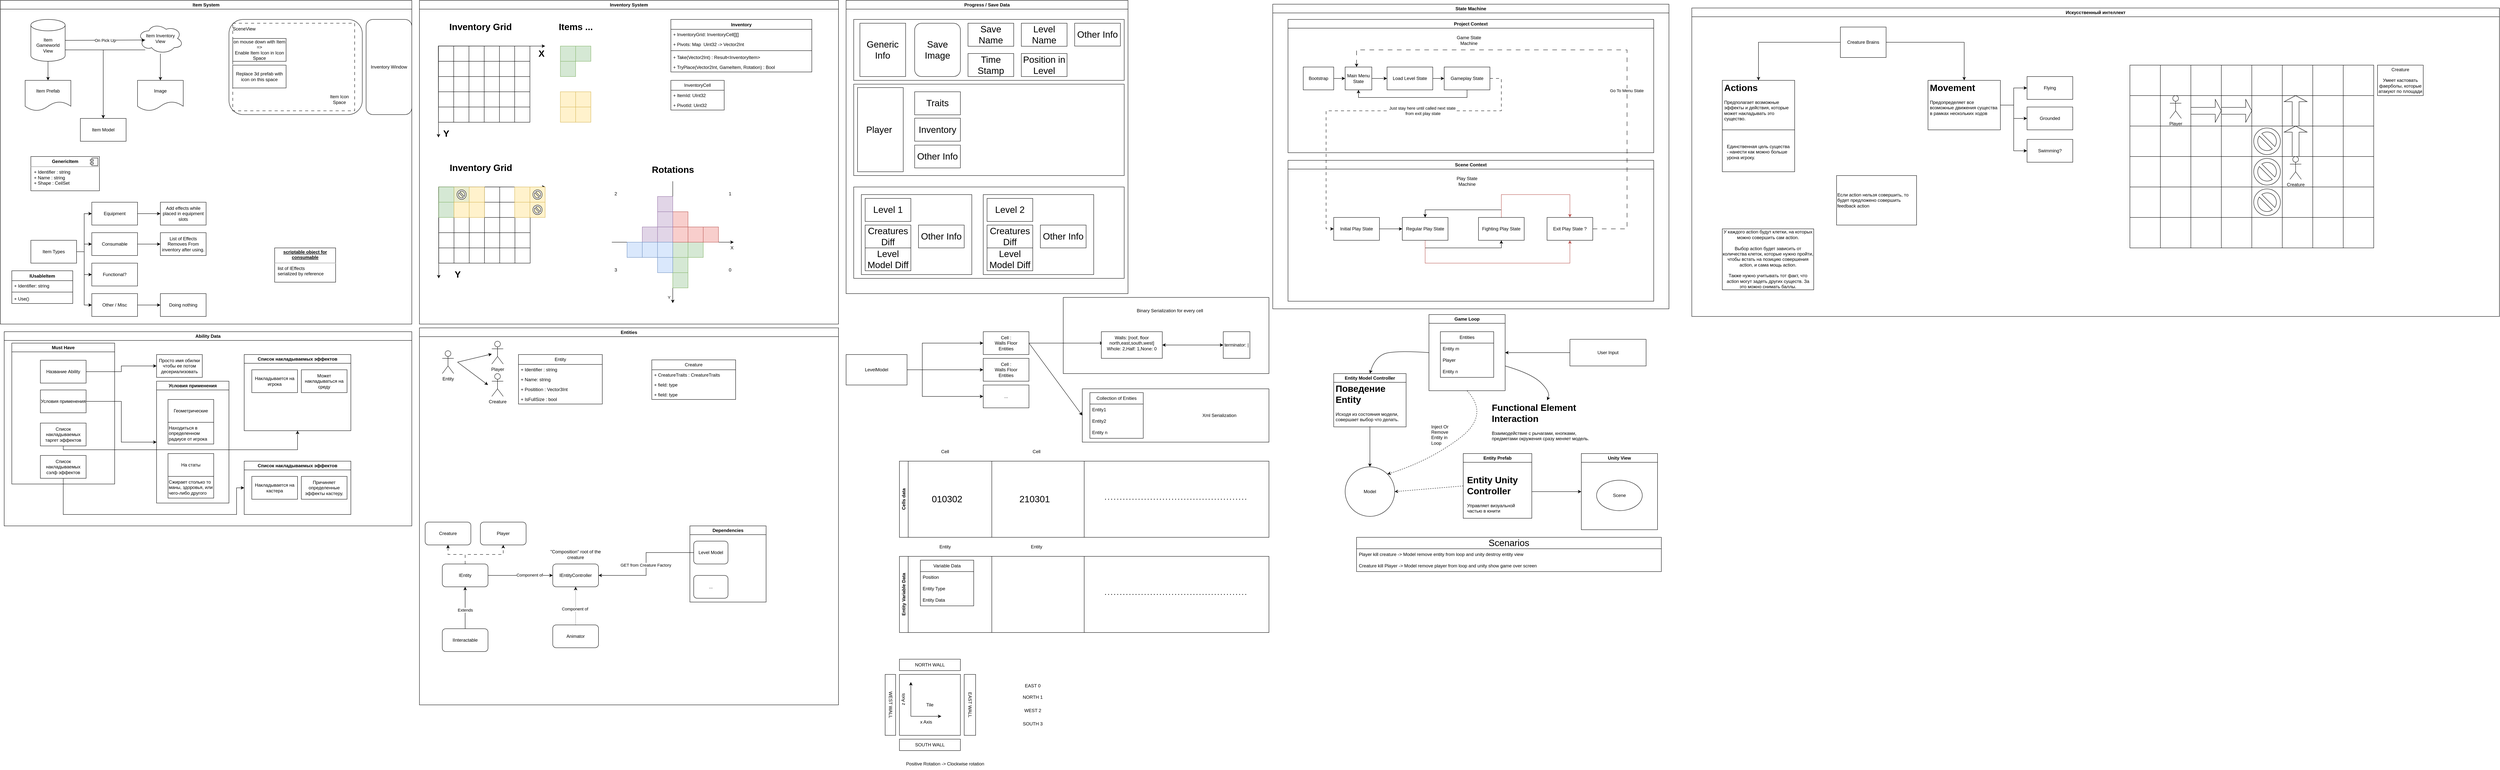 <mxfile version="21.6.1" type="device">
  <diagram name="Architecture" id="58cdce13-f638-feb5-8d6f-7d28b1aa9fa0">
    <mxGraphModel dx="6663" dy="3470" grid="1" gridSize="10" guides="1" tooltips="1" connect="1" arrows="1" fold="1" page="1" pageScale="1" pageWidth="1100" pageHeight="850" background="none" math="0" shadow="0">
      <root>
        <mxCell id="0" />
        <mxCell id="1" parent="0" />
        <mxCell id="DIWdCTv0tTlez8iICaOq-4" style="edgeStyle=orthogonalEdgeStyle;rounded=0;orthogonalLoop=1;jettySize=auto;html=1;exitX=1;exitY=0.25;exitDx=0;exitDy=0;" parent="1" source="DIWdCTv0tTlez8iICaOq-1" edge="1">
          <mxGeometry relative="1" as="geometry">
            <mxPoint x="380" y="50" as="targetPoint" />
            <Array as="points">
              <mxPoint x="180" y="120" />
              <mxPoint x="220" y="120" />
              <mxPoint x="220" y="50" />
            </Array>
          </mxGeometry>
        </mxCell>
        <mxCell id="DIWdCTv0tTlez8iICaOq-12" style="edgeStyle=orthogonalEdgeStyle;rounded=0;orthogonalLoop=1;jettySize=auto;html=1;exitX=1;exitY=0.25;exitDx=0;exitDy=0;entryX=0;entryY=0.5;entryDx=0;entryDy=0;" parent="1" source="DIWdCTv0tTlez8iICaOq-1" target="DIWdCTv0tTlez8iICaOq-7" edge="1">
          <mxGeometry relative="1" as="geometry">
            <Array as="points">
              <mxPoint x="180" y="120" />
            </Array>
          </mxGeometry>
        </mxCell>
        <mxCell id="DIWdCTv0tTlez8iICaOq-13" style="edgeStyle=orthogonalEdgeStyle;rounded=0;orthogonalLoop=1;jettySize=auto;html=1;exitX=1;exitY=0.25;exitDx=0;exitDy=0;entryX=0;entryY=0.5;entryDx=0;entryDy=0;" parent="1" source="DIWdCTv0tTlez8iICaOq-1" target="DIWdCTv0tTlez8iICaOq-9" edge="1">
          <mxGeometry relative="1" as="geometry">
            <Array as="points">
              <mxPoint x="180" y="120" />
              <mxPoint x="220" y="120" />
              <mxPoint x="220" y="190" />
            </Array>
          </mxGeometry>
        </mxCell>
        <mxCell id="DIWdCTv0tTlez8iICaOq-1" value="" style="rounded=0;whiteSpace=wrap;html=1;" parent="1" vertex="1">
          <mxGeometry x="20" y="80" width="160" height="80" as="geometry" />
        </mxCell>
        <mxCell id="DIWdCTv0tTlez8iICaOq-2" value="LevelModel" style="text;html=1;strokeColor=none;fillColor=none;align=center;verticalAlign=middle;whiteSpace=wrap;rounded=0;" parent="1" vertex="1">
          <mxGeometry x="70" y="105" width="60" height="30" as="geometry" />
        </mxCell>
        <mxCell id="ZTe_1hHH_QJfwb7CDAP2-16" style="edgeStyle=orthogonalEdgeStyle;rounded=0;orthogonalLoop=1;jettySize=auto;html=1;exitX=1;exitY=0.5;exitDx=0;exitDy=0;entryX=0;entryY=0.5;entryDx=0;entryDy=0;" parent="1" source="DIWdCTv0tTlez8iICaOq-5" target="DIWdCTv0tTlez8iICaOq-22" edge="1">
          <mxGeometry relative="1" as="geometry" />
        </mxCell>
        <mxCell id="DIWdCTv0tTlez8iICaOq-5" value="" style="rounded=0;whiteSpace=wrap;html=1;" parent="1" vertex="1">
          <mxGeometry x="380" y="20" width="120" height="60" as="geometry" />
        </mxCell>
        <mxCell id="DIWdCTv0tTlez8iICaOq-6" value="Cell : &lt;br&gt;Walls Floor Entities" style="text;html=1;strokeColor=none;fillColor=none;align=center;verticalAlign=middle;whiteSpace=wrap;rounded=0;" parent="1" vertex="1">
          <mxGeometry x="395" y="35" width="90" height="30" as="geometry" />
        </mxCell>
        <mxCell id="DIWdCTv0tTlez8iICaOq-7" value="" style="rounded=0;whiteSpace=wrap;html=1;" parent="1" vertex="1">
          <mxGeometry x="380" y="90" width="120" height="60" as="geometry" />
        </mxCell>
        <mxCell id="DIWdCTv0tTlez8iICaOq-9" value="" style="rounded=0;whiteSpace=wrap;html=1;" parent="1" vertex="1">
          <mxGeometry x="380" y="160" width="120" height="60" as="geometry" />
        </mxCell>
        <mxCell id="DIWdCTv0tTlez8iICaOq-17" value="Cell :&lt;br style=&quot;border-color: var(--border-color);&quot;&gt;Walls Floor Entities" style="text;html=1;strokeColor=none;fillColor=none;align=center;verticalAlign=middle;whiteSpace=wrap;rounded=0;" parent="1" vertex="1">
          <mxGeometry x="395" y="105" width="90" height="30" as="geometry" />
        </mxCell>
        <mxCell id="DIWdCTv0tTlez8iICaOq-18" value="..." style="text;html=1;strokeColor=none;fillColor=none;align=center;verticalAlign=middle;whiteSpace=wrap;rounded=0;" parent="1" vertex="1">
          <mxGeometry x="395" y="175" width="90" height="30" as="geometry" />
        </mxCell>
        <mxCell id="DIWdCTv0tTlez8iICaOq-26" value="" style="endArrow=classic;html=1;rounded=0;exitX=1;exitY=0.5;exitDx=0;exitDy=0;" parent="1" source="DIWdCTv0tTlez8iICaOq-5" edge="1">
          <mxGeometry width="50" height="50" relative="1" as="geometry">
            <mxPoint x="670" y="260" as="sourcePoint" />
            <mxPoint x="640" y="240" as="targetPoint" />
          </mxGeometry>
        </mxCell>
        <mxCell id="DIWdCTv0tTlez8iICaOq-28" value="" style="swimlane;startSize=0;" parent="1" vertex="1">
          <mxGeometry x="590" y="-70" width="540" height="200" as="geometry">
            <mxRectangle x="590" y="-80" width="50" height="40" as="alternateBounds" />
          </mxGeometry>
        </mxCell>
        <mxCell id="DIWdCTv0tTlez8iICaOq-32" value="Binary Serialization for every cell" style="text;html=1;strokeColor=none;fillColor=none;align=center;verticalAlign=middle;whiteSpace=wrap;rounded=0;" parent="DIWdCTv0tTlez8iICaOq-28" vertex="1">
          <mxGeometry x="170" y="20" width="220" height="30" as="geometry" />
        </mxCell>
        <mxCell id="DIWdCTv0tTlez8iICaOq-21" value="" style="rounded=0;whiteSpace=wrap;html=1;" parent="DIWdCTv0tTlez8iICaOq-28" vertex="1">
          <mxGeometry x="100" y="90" width="160" height="70" as="geometry" />
        </mxCell>
        <mxCell id="DIWdCTv0tTlez8iICaOq-22" value="Walls: [roof, floor&lt;br style=&quot;border-color: var(--border-color);&quot;&gt;north,east,south,west]&lt;br&gt;Whole: 2,Half: 1,None: 0" style="text;html=1;strokeColor=none;fillColor=none;align=center;verticalAlign=middle;whiteSpace=wrap;rounded=0;" parent="DIWdCTv0tTlez8iICaOq-28" vertex="1">
          <mxGeometry x="105" y="95" width="150" height="50" as="geometry" />
        </mxCell>
        <mxCell id="DIWdCTv0tTlez8iICaOq-24" value="terminator: |" style="whiteSpace=wrap;html=1;aspect=fixed;" parent="DIWdCTv0tTlez8iICaOq-28" vertex="1">
          <mxGeometry x="420" y="90" width="70" height="70" as="geometry" />
        </mxCell>
        <mxCell id="DIWdCTv0tTlez8iICaOq-23" value="" style="endArrow=classic;startArrow=classic;html=1;rounded=0;exitX=1;exitY=0.5;exitDx=0;exitDy=0;entryX=0;entryY=0.5;entryDx=0;entryDy=0;" parent="DIWdCTv0tTlez8iICaOq-28" source="DIWdCTv0tTlez8iICaOq-21" target="DIWdCTv0tTlez8iICaOq-24" edge="1">
          <mxGeometry width="50" height="50" relative="1" as="geometry">
            <mxPoint x="120" y="320" as="sourcePoint" />
            <mxPoint x="420" y="115" as="targetPoint" />
          </mxGeometry>
        </mxCell>
        <mxCell id="DIWdCTv0tTlez8iICaOq-34" value="" style="swimlane;startSize=0;" parent="1" vertex="1">
          <mxGeometry x="640" y="170" width="490" height="140" as="geometry" />
        </mxCell>
        <mxCell id="DIWdCTv0tTlez8iICaOq-36" value="Collection of Enities" style="swimlane;fontStyle=0;childLayout=stackLayout;horizontal=1;startSize=30;horizontalStack=0;resizeParent=1;resizeParentMax=0;resizeLast=0;collapsible=1;marginBottom=0;whiteSpace=wrap;html=1;" parent="DIWdCTv0tTlez8iICaOq-34" vertex="1">
          <mxGeometry x="20" y="10" width="140" height="120" as="geometry" />
        </mxCell>
        <mxCell id="DIWdCTv0tTlez8iICaOq-37" value="Entity1" style="text;strokeColor=none;fillColor=none;align=left;verticalAlign=middle;spacingLeft=4;spacingRight=4;overflow=hidden;points=[[0,0.5],[1,0.5]];portConstraint=eastwest;rotatable=0;whiteSpace=wrap;html=1;" parent="DIWdCTv0tTlez8iICaOq-36" vertex="1">
          <mxGeometry y="30" width="140" height="30" as="geometry" />
        </mxCell>
        <mxCell id="DIWdCTv0tTlez8iICaOq-38" value="Entity2" style="text;strokeColor=none;fillColor=none;align=left;verticalAlign=middle;spacingLeft=4;spacingRight=4;overflow=hidden;points=[[0,0.5],[1,0.5]];portConstraint=eastwest;rotatable=0;whiteSpace=wrap;html=1;" parent="DIWdCTv0tTlez8iICaOq-36" vertex="1">
          <mxGeometry y="60" width="140" height="30" as="geometry" />
        </mxCell>
        <mxCell id="DIWdCTv0tTlez8iICaOq-39" value="Entity n" style="text;strokeColor=none;fillColor=none;align=left;verticalAlign=middle;spacingLeft=4;spacingRight=4;overflow=hidden;points=[[0,0.5],[1,0.5]];portConstraint=eastwest;rotatable=0;whiteSpace=wrap;html=1;" parent="DIWdCTv0tTlez8iICaOq-36" vertex="1">
          <mxGeometry y="90" width="140" height="30" as="geometry" />
        </mxCell>
        <mxCell id="DIWdCTv0tTlez8iICaOq-40" value="Xml Serialization" style="text;html=1;strokeColor=none;fillColor=none;align=center;verticalAlign=middle;whiteSpace=wrap;rounded=0;" parent="DIWdCTv0tTlez8iICaOq-34" vertex="1">
          <mxGeometry x="290" y="20" width="140" height="100" as="geometry" />
        </mxCell>
        <mxCell id="DIWdCTv0tTlez8iICaOq-41" value="Cells data" style="swimlane;horizontal=0;whiteSpace=wrap;html=1;" parent="1" vertex="1">
          <mxGeometry x="160" y="360" width="970" height="200" as="geometry" />
        </mxCell>
        <mxCell id="DIWdCTv0tTlez8iICaOq-44" value="&lt;font style=&quot;font-size: 24px;&quot;&gt;010302&lt;/font&gt;" style="text;html=1;strokeColor=none;fillColor=none;align=center;verticalAlign=middle;whiteSpace=wrap;rounded=0;" parent="DIWdCTv0tTlez8iICaOq-41" vertex="1">
          <mxGeometry x="60" y="60" width="130" height="80" as="geometry" />
        </mxCell>
        <mxCell id="DIWdCTv0tTlez8iICaOq-47" value="&lt;font style=&quot;font-size: 24px;&quot;&gt;210301&lt;br&gt;&lt;/font&gt;" style="text;html=1;strokeColor=none;fillColor=none;align=center;verticalAlign=middle;whiteSpace=wrap;rounded=0;" parent="DIWdCTv0tTlez8iICaOq-41" vertex="1">
          <mxGeometry x="290" y="60" width="130" height="80" as="geometry" />
        </mxCell>
        <mxCell id="DIWdCTv0tTlez8iICaOq-42" value="" style="endArrow=none;html=1;rounded=0;exitX=0.25;exitY=1;exitDx=0;exitDy=0;entryX=0.25;entryY=0;entryDx=0;entryDy=0;" parent="1" source="DIWdCTv0tTlez8iICaOq-41" target="DIWdCTv0tTlez8iICaOq-41" edge="1">
          <mxGeometry width="50" height="50" relative="1" as="geometry">
            <mxPoint x="600" y="400" as="sourcePoint" />
            <mxPoint x="650" y="350" as="targetPoint" />
          </mxGeometry>
        </mxCell>
        <mxCell id="DIWdCTv0tTlez8iICaOq-43" value="Cell" style="text;html=1;strokeColor=none;fillColor=none;align=center;verticalAlign=middle;whiteSpace=wrap;rounded=0;" parent="1" vertex="1">
          <mxGeometry x="250" y="320" width="60" height="30" as="geometry" />
        </mxCell>
        <mxCell id="DIWdCTv0tTlez8iICaOq-45" value="" style="endArrow=none;html=1;rounded=0;exitX=0.5;exitY=1;exitDx=0;exitDy=0;entryX=0.5;entryY=0;entryDx=0;entryDy=0;" parent="1" source="DIWdCTv0tTlez8iICaOq-41" target="DIWdCTv0tTlez8iICaOq-41" edge="1">
          <mxGeometry width="50" height="50" relative="1" as="geometry">
            <mxPoint x="600" y="390" as="sourcePoint" />
            <mxPoint x="650" y="340" as="targetPoint" />
          </mxGeometry>
        </mxCell>
        <mxCell id="DIWdCTv0tTlez8iICaOq-46" value="Cell" style="text;html=1;strokeColor=none;fillColor=none;align=center;verticalAlign=middle;whiteSpace=wrap;rounded=0;" parent="1" vertex="1">
          <mxGeometry x="490" y="320" width="60" height="30" as="geometry" />
        </mxCell>
        <mxCell id="DIWdCTv0tTlez8iICaOq-48" value="" style="endArrow=none;dashed=1;html=1;dashPattern=1 3;strokeWidth=2;rounded=0;" parent="1" edge="1">
          <mxGeometry width="50" height="50" relative="1" as="geometry">
            <mxPoint x="700" y="460" as="sourcePoint" />
            <mxPoint x="1070" y="460" as="targetPoint" />
          </mxGeometry>
        </mxCell>
        <mxCell id="DIWdCTv0tTlez8iICaOq-49" value="Entity Variable Data" style="swimlane;horizontal=0;whiteSpace=wrap;html=1;" parent="1" vertex="1">
          <mxGeometry x="160" y="610" width="970" height="200" as="geometry" />
        </mxCell>
        <mxCell id="DIWdCTv0tTlez8iICaOq-57" value="Variable Data" style="swimlane;fontStyle=0;childLayout=stackLayout;horizontal=1;startSize=30;horizontalStack=0;resizeParent=1;resizeParentMax=0;resizeLast=0;collapsible=1;marginBottom=0;whiteSpace=wrap;html=1;" parent="DIWdCTv0tTlez8iICaOq-49" vertex="1">
          <mxGeometry x="55" y="10" width="140" height="120" as="geometry" />
        </mxCell>
        <mxCell id="DIWdCTv0tTlez8iICaOq-58" value="Position" style="text;strokeColor=none;fillColor=none;align=left;verticalAlign=middle;spacingLeft=4;spacingRight=4;overflow=hidden;points=[[0,0.5],[1,0.5]];portConstraint=eastwest;rotatable=0;whiteSpace=wrap;html=1;" parent="DIWdCTv0tTlez8iICaOq-57" vertex="1">
          <mxGeometry y="30" width="140" height="30" as="geometry" />
        </mxCell>
        <mxCell id="DIWdCTv0tTlez8iICaOq-59" value="Entity Type" style="text;strokeColor=none;fillColor=none;align=left;verticalAlign=middle;spacingLeft=4;spacingRight=4;overflow=hidden;points=[[0,0.5],[1,0.5]];portConstraint=eastwest;rotatable=0;whiteSpace=wrap;html=1;" parent="DIWdCTv0tTlez8iICaOq-57" vertex="1">
          <mxGeometry y="60" width="140" height="30" as="geometry" />
        </mxCell>
        <mxCell id="DIWdCTv0tTlez8iICaOq-60" value="Entity Data" style="text;strokeColor=none;fillColor=none;align=left;verticalAlign=middle;spacingLeft=4;spacingRight=4;overflow=hidden;points=[[0,0.5],[1,0.5]];portConstraint=eastwest;rotatable=0;whiteSpace=wrap;html=1;" parent="DIWdCTv0tTlez8iICaOq-57" vertex="1">
          <mxGeometry y="90" width="140" height="30" as="geometry" />
        </mxCell>
        <mxCell id="DIWdCTv0tTlez8iICaOq-52" value="" style="endArrow=none;html=1;rounded=0;exitX=0.25;exitY=1;exitDx=0;exitDy=0;entryX=0.25;entryY=0;entryDx=0;entryDy=0;" parent="1" source="DIWdCTv0tTlez8iICaOq-49" target="DIWdCTv0tTlez8iICaOq-49" edge="1">
          <mxGeometry width="50" height="50" relative="1" as="geometry">
            <mxPoint x="600" y="650" as="sourcePoint" />
            <mxPoint x="650" y="600" as="targetPoint" />
          </mxGeometry>
        </mxCell>
        <mxCell id="DIWdCTv0tTlez8iICaOq-53" value="Entity" style="text;html=1;strokeColor=none;fillColor=none;align=center;verticalAlign=middle;whiteSpace=wrap;rounded=0;" parent="1" vertex="1">
          <mxGeometry x="250" y="570" width="60" height="30" as="geometry" />
        </mxCell>
        <mxCell id="DIWdCTv0tTlez8iICaOq-54" value="" style="endArrow=none;html=1;rounded=0;exitX=0.5;exitY=1;exitDx=0;exitDy=0;entryX=0.5;entryY=0;entryDx=0;entryDy=0;" parent="1" source="DIWdCTv0tTlez8iICaOq-49" target="DIWdCTv0tTlez8iICaOq-49" edge="1">
          <mxGeometry width="50" height="50" relative="1" as="geometry">
            <mxPoint x="600" y="640" as="sourcePoint" />
            <mxPoint x="650" y="590" as="targetPoint" />
          </mxGeometry>
        </mxCell>
        <mxCell id="DIWdCTv0tTlez8iICaOq-55" value="Entity" style="text;html=1;strokeColor=none;fillColor=none;align=center;verticalAlign=middle;whiteSpace=wrap;rounded=0;" parent="1" vertex="1">
          <mxGeometry x="490" y="570" width="60" height="30" as="geometry" />
        </mxCell>
        <mxCell id="DIWdCTv0tTlez8iICaOq-56" value="" style="endArrow=none;dashed=1;html=1;dashPattern=1 3;strokeWidth=2;rounded=0;" parent="1" edge="1">
          <mxGeometry width="50" height="50" relative="1" as="geometry">
            <mxPoint x="700" y="710" as="sourcePoint" />
            <mxPoint x="1070" y="710" as="targetPoint" />
          </mxGeometry>
        </mxCell>
        <mxCell id="DIWdCTv0tTlez8iICaOq-62" value="" style="ellipse;whiteSpace=wrap;html=1;aspect=fixed;" parent="1" vertex="1">
          <mxGeometry x="1330" y="375" width="130" height="130" as="geometry" />
        </mxCell>
        <mxCell id="DIWdCTv0tTlez8iICaOq-63" value="Model" style="text;html=1;strokeColor=none;fillColor=none;align=center;verticalAlign=middle;whiteSpace=wrap;rounded=0;" parent="1" vertex="1">
          <mxGeometry x="1365" y="425" width="60" height="30" as="geometry" />
        </mxCell>
        <mxCell id="DIWdCTv0tTlez8iICaOq-67" value="Entity Prefab" style="swimlane;whiteSpace=wrap;html=1;" parent="1" vertex="1">
          <mxGeometry x="1640" y="340" width="180" height="170" as="geometry" />
        </mxCell>
        <mxCell id="DIWdCTv0tTlez8iICaOq-70" value="&lt;h1&gt;Entity Unity Controller&lt;/h1&gt;&lt;div&gt;Управляет визуальной частью в юнити&lt;/div&gt;" style="text;html=1;strokeColor=none;fillColor=none;spacing=5;spacingTop=-20;whiteSpace=wrap;overflow=hidden;rounded=0;" parent="DIWdCTv0tTlez8iICaOq-67" vertex="1">
          <mxGeometry x="5" y="50" width="165" height="120" as="geometry" />
        </mxCell>
        <mxCell id="DIWdCTv0tTlez8iICaOq-71" value="Game Loop" style="swimlane;whiteSpace=wrap;html=1;" parent="1" vertex="1">
          <mxGeometry x="1550" y="-25" width="200" height="200" as="geometry" />
        </mxCell>
        <mxCell id="DIWdCTv0tTlez8iICaOq-80" value="Entities" style="swimlane;fontStyle=0;childLayout=stackLayout;horizontal=1;startSize=30;horizontalStack=0;resizeParent=1;resizeParentMax=0;resizeLast=0;collapsible=1;marginBottom=0;whiteSpace=wrap;html=1;" parent="DIWdCTv0tTlez8iICaOq-71" vertex="1">
          <mxGeometry x="30" y="45" width="140" height="120" as="geometry" />
        </mxCell>
        <mxCell id="DIWdCTv0tTlez8iICaOq-81" value="Entity m" style="text;strokeColor=none;fillColor=none;align=left;verticalAlign=middle;spacingLeft=4;spacingRight=4;overflow=hidden;points=[[0,0.5],[1,0.5]];portConstraint=eastwest;rotatable=0;whiteSpace=wrap;html=1;" parent="DIWdCTv0tTlez8iICaOq-80" vertex="1">
          <mxGeometry y="30" width="140" height="30" as="geometry" />
        </mxCell>
        <mxCell id="DIWdCTv0tTlez8iICaOq-82" value="Player" style="text;strokeColor=none;fillColor=none;align=left;verticalAlign=middle;spacingLeft=4;spacingRight=4;overflow=hidden;points=[[0,0.5],[1,0.5]];portConstraint=eastwest;rotatable=0;whiteSpace=wrap;html=1;" parent="DIWdCTv0tTlez8iICaOq-80" vertex="1">
          <mxGeometry y="60" width="140" height="30" as="geometry" />
        </mxCell>
        <mxCell id="DIWdCTv0tTlez8iICaOq-83" value="Entity n" style="text;strokeColor=none;fillColor=none;align=left;verticalAlign=middle;spacingLeft=4;spacingRight=4;overflow=hidden;points=[[0,0.5],[1,0.5]];portConstraint=eastwest;rotatable=0;whiteSpace=wrap;html=1;" parent="DIWdCTv0tTlez8iICaOq-80" vertex="1">
          <mxGeometry y="90" width="140" height="30" as="geometry" />
        </mxCell>
        <mxCell id="DIWdCTv0tTlez8iICaOq-73" value="" style="curved=1;endArrow=classic;html=1;rounded=0;entryX=0.5;entryY=0;entryDx=0;entryDy=0;exitX=0.5;exitY=1;exitDx=0;exitDy=0;" parent="1" source="DIWdCTv0tTlez8iICaOq-101" target="DIWdCTv0tTlez8iICaOq-62" edge="1">
          <mxGeometry width="50" height="50" relative="1" as="geometry">
            <mxPoint x="1670" y="290" as="sourcePoint" />
            <mxPoint x="1720" y="240" as="targetPoint" />
            <Array as="points">
              <mxPoint x="1395" y="260" />
            </Array>
          </mxGeometry>
        </mxCell>
        <mxCell id="DIWdCTv0tTlez8iICaOq-74" value="Unity View" style="swimlane;whiteSpace=wrap;html=1;" parent="1" vertex="1">
          <mxGeometry x="1950" y="340" width="200" height="200" as="geometry" />
        </mxCell>
        <mxCell id="DIWdCTv0tTlez8iICaOq-87" value="" style="ellipse;whiteSpace=wrap;html=1;" parent="DIWdCTv0tTlez8iICaOq-74" vertex="1">
          <mxGeometry x="40" y="70" width="120" height="80" as="geometry" />
        </mxCell>
        <mxCell id="DIWdCTv0tTlez8iICaOq-88" value="Scene" style="text;html=1;strokeColor=none;fillColor=none;align=center;verticalAlign=middle;whiteSpace=wrap;rounded=0;" parent="DIWdCTv0tTlez8iICaOq-74" vertex="1">
          <mxGeometry x="70" y="95" width="60" height="30" as="geometry" />
        </mxCell>
        <mxCell id="DIWdCTv0tTlez8iICaOq-75" value="" style="endArrow=classic;html=1;rounded=0;entryX=0;entryY=0.5;entryDx=0;entryDy=0;" parent="1" target="DIWdCTv0tTlez8iICaOq-74" edge="1">
          <mxGeometry width="50" height="50" relative="1" as="geometry">
            <mxPoint x="1820" y="440" as="sourcePoint" />
            <mxPoint x="1720" y="240" as="targetPoint" />
          </mxGeometry>
        </mxCell>
        <mxCell id="DIWdCTv0tTlez8iICaOq-76" value="" style="swimlane;startSize=0;" parent="1" vertex="1">
          <mxGeometry x="1920" y="40" width="200" height="70" as="geometry" />
        </mxCell>
        <mxCell id="DIWdCTv0tTlez8iICaOq-79" value="User Input" style="text;html=1;strokeColor=none;fillColor=none;align=center;verticalAlign=middle;whiteSpace=wrap;rounded=0;" parent="DIWdCTv0tTlez8iICaOq-76" vertex="1">
          <mxGeometry x="70" y="20" width="60" height="30" as="geometry" />
        </mxCell>
        <mxCell id="DIWdCTv0tTlez8iICaOq-77" value="" style="endArrow=classic;html=1;rounded=0;exitX=0;exitY=0.5;exitDx=0;exitDy=0;entryX=1;entryY=0.5;entryDx=0;entryDy=0;" parent="1" source="DIWdCTv0tTlez8iICaOq-76" target="DIWdCTv0tTlez8iICaOq-71" edge="1">
          <mxGeometry width="50" height="50" relative="1" as="geometry">
            <mxPoint x="1850" y="170" as="sourcePoint" />
            <mxPoint x="1630" y="150" as="targetPoint" />
          </mxGeometry>
        </mxCell>
        <mxCell id="DIWdCTv0tTlez8iICaOq-84" value="" style="curved=1;endArrow=classic;html=1;rounded=0;exitX=0.5;exitY=1;exitDx=0;exitDy=0;labelBorderColor=none;entryX=1;entryY=0;entryDx=0;entryDy=0;dashed=1;" parent="1" source="DIWdCTv0tTlez8iICaOq-71" target="DIWdCTv0tTlez8iICaOq-62" edge="1">
          <mxGeometry width="50" height="50" relative="1" as="geometry">
            <mxPoint x="1680" y="170" as="sourcePoint" />
            <mxPoint x="1710" y="290" as="targetPoint" />
            <Array as="points">
              <mxPoint x="1710" y="240" />
              <mxPoint x="1550" y="360" />
            </Array>
          </mxGeometry>
        </mxCell>
        <mxCell id="DIWdCTv0tTlez8iICaOq-86" value="Inject Or Remove Entity in Loop" style="text;strokeColor=none;fillColor=none;align=left;verticalAlign=middle;spacingLeft=4;spacingRight=4;overflow=hidden;points=[[0,0.5],[1,0.5]];portConstraint=eastwest;rotatable=0;whiteSpace=wrap;html=1;" parent="1" vertex="1">
          <mxGeometry x="1550" y="260" width="80" height="60" as="geometry" />
        </mxCell>
        <mxCell id="DIWdCTv0tTlez8iICaOq-89" value="&lt;font style=&quot;font-size: 24px;&quot;&gt;Scenarios&lt;/font&gt;" style="swimlane;fontStyle=0;childLayout=stackLayout;horizontal=1;startSize=30;horizontalStack=0;resizeParent=1;resizeParentMax=0;resizeLast=0;collapsible=1;marginBottom=0;whiteSpace=wrap;html=1;" parent="1" vertex="1">
          <mxGeometry x="1360" y="560" width="800" height="90" as="geometry" />
        </mxCell>
        <mxCell id="DIWdCTv0tTlez8iICaOq-90" value="Player kill creature -&amp;gt; Model remove entity from loop and unity destroy entity view" style="text;strokeColor=none;fillColor=none;align=left;verticalAlign=middle;spacingLeft=4;spacingRight=4;overflow=hidden;points=[[0,0.5],[1,0.5]];portConstraint=eastwest;rotatable=0;whiteSpace=wrap;html=1;" parent="DIWdCTv0tTlez8iICaOq-89" vertex="1">
          <mxGeometry y="30" width="800" height="30" as="geometry" />
        </mxCell>
        <mxCell id="DIWdCTv0tTlez8iICaOq-91" value="Creature kill Player -&amp;gt; Model remove player from loop and unity show game over screen" style="text;strokeColor=none;fillColor=none;align=left;verticalAlign=middle;spacingLeft=4;spacingRight=4;overflow=hidden;points=[[0,0.5],[1,0.5]];portConstraint=eastwest;rotatable=0;whiteSpace=wrap;html=1;" parent="DIWdCTv0tTlez8iICaOq-89" vertex="1">
          <mxGeometry y="60" width="800" height="30" as="geometry" />
        </mxCell>
        <mxCell id="DIWdCTv0tTlez8iICaOq-94" value="" style="endArrow=classic;html=1;rounded=0;entryX=1;entryY=0.5;entryDx=0;entryDy=0;exitX=0;exitY=0.5;exitDx=0;exitDy=0;dashed=1;" parent="1" source="DIWdCTv0tTlez8iICaOq-67" target="DIWdCTv0tTlez8iICaOq-62" edge="1">
          <mxGeometry relative="1" as="geometry">
            <mxPoint x="1480" y="498.89" as="sourcePoint" />
            <mxPoint x="1580" y="498.89" as="targetPoint" />
          </mxGeometry>
        </mxCell>
        <mxCell id="DIWdCTv0tTlez8iICaOq-102" value="" style="curved=1;endArrow=classic;html=1;rounded=0;entryX=0.5;entryY=0;entryDx=0;entryDy=0;exitX=0;exitY=0.5;exitDx=0;exitDy=0;" parent="1" source="DIWdCTv0tTlez8iICaOq-71" target="DIWdCTv0tTlez8iICaOq-101" edge="1">
          <mxGeometry width="50" height="50" relative="1" as="geometry">
            <mxPoint x="1550" y="75" as="sourcePoint" />
            <mxPoint x="1395" y="375" as="targetPoint" />
            <Array as="points">
              <mxPoint x="1480" y="70" />
              <mxPoint x="1410" y="80" />
            </Array>
          </mxGeometry>
        </mxCell>
        <mxCell id="DIWdCTv0tTlez8iICaOq-101" value="Entity Model Controller" style="swimlane;whiteSpace=wrap;html=1;" parent="1" vertex="1">
          <mxGeometry x="1300" y="130" width="190" height="140" as="geometry" />
        </mxCell>
        <mxCell id="DIWdCTv0tTlez8iICaOq-104" value="&lt;h1&gt;Поведение Entity&lt;/h1&gt;&lt;div&gt;Исходя из состояния модели, совершает выбор что делать.&lt;/div&gt;" style="text;html=1;strokeColor=none;fillColor=none;spacing=5;spacingTop=-20;whiteSpace=wrap;overflow=hidden;rounded=0;" parent="DIWdCTv0tTlez8iICaOq-101" vertex="1">
          <mxGeometry y="20" width="190" height="120" as="geometry" />
        </mxCell>
        <mxCell id="DIWdCTv0tTlez8iICaOq-106" value="&lt;h1&gt;Functional Element Interaction&lt;/h1&gt;&lt;p&gt;Взаимодействие с рычагами, кнопками, предметами окружения сразу меняет модель.&lt;/p&gt;" style="text;html=1;strokeColor=none;fillColor=none;spacing=5;spacingTop=-20;whiteSpace=wrap;overflow=hidden;rounded=0;" parent="1" vertex="1">
          <mxGeometry x="1710" y="200" width="300" height="120" as="geometry" />
        </mxCell>
        <mxCell id="DIWdCTv0tTlez8iICaOq-107" value="" style="curved=1;endArrow=classic;html=1;rounded=0;exitX=0.5;exitY=0;exitDx=0;exitDy=0;entryX=0.5;entryY=0;entryDx=0;entryDy=0;" parent="1" target="DIWdCTv0tTlez8iICaOq-106" edge="1">
          <mxGeometry width="50" height="50" relative="1" as="geometry">
            <mxPoint x="1750" y="110" as="sourcePoint" />
            <mxPoint x="1820" y="180" as="targetPoint" />
            <Array as="points">
              <mxPoint x="1820" y="130" />
              <mxPoint x="1870" y="180" />
            </Array>
          </mxGeometry>
        </mxCell>
        <mxCell id="4aMJCiAaiR8tqpyD7OQS-2" value="Inventory System" style="swimlane;whiteSpace=wrap;html=1;" parent="1" vertex="1">
          <mxGeometry x="-1100" y="-850" width="1100" height="850" as="geometry" />
        </mxCell>
        <mxCell id="4aMJCiAaiR8tqpyD7OQS-34" value="Inventory" style="swimlane;fontStyle=1;align=center;verticalAlign=top;childLayout=stackLayout;horizontal=1;startSize=26;horizontalStack=0;resizeParent=1;resizeParentMax=0;resizeLast=0;collapsible=1;marginBottom=0;whiteSpace=wrap;html=1;" parent="4aMJCiAaiR8tqpyD7OQS-2" vertex="1">
          <mxGeometry x="660" y="50" width="370" height="138" as="geometry" />
        </mxCell>
        <mxCell id="4aMJCiAaiR8tqpyD7OQS-35" value="+ InventoryGrid: InventoryCell[][]" style="text;strokeColor=none;fillColor=none;align=left;verticalAlign=top;spacingLeft=4;spacingRight=4;overflow=hidden;rotatable=0;points=[[0,0.5],[1,0.5]];portConstraint=eastwest;whiteSpace=wrap;html=1;" parent="4aMJCiAaiR8tqpyD7OQS-34" vertex="1">
          <mxGeometry y="26" width="370" height="26" as="geometry" />
        </mxCell>
        <mxCell id="4aMJCiAaiR8tqpyD7OQS-39" value="+ Pivots: Map&amp;nbsp; Uint32 -&amp;gt; Vector2Int" style="text;strokeColor=none;fillColor=none;align=left;verticalAlign=top;spacingLeft=4;spacingRight=4;overflow=hidden;rotatable=0;points=[[0,0.5],[1,0.5]];portConstraint=eastwest;whiteSpace=wrap;html=1;" parent="4aMJCiAaiR8tqpyD7OQS-34" vertex="1">
          <mxGeometry y="52" width="370" height="26" as="geometry" />
        </mxCell>
        <mxCell id="4aMJCiAaiR8tqpyD7OQS-36" value="" style="line;strokeWidth=1;fillColor=none;align=left;verticalAlign=middle;spacingTop=-1;spacingLeft=3;spacingRight=3;rotatable=0;labelPosition=right;points=[];portConstraint=eastwest;strokeColor=inherit;" parent="4aMJCiAaiR8tqpyD7OQS-34" vertex="1">
          <mxGeometry y="78" width="370" height="8" as="geometry" />
        </mxCell>
        <mxCell id="4aMJCiAaiR8tqpyD7OQS-37" value="+ Take(Vector2Int) : Result&amp;lt;InventoryItem&amp;gt;" style="text;strokeColor=none;fillColor=none;align=left;verticalAlign=top;spacingLeft=4;spacingRight=4;overflow=hidden;rotatable=0;points=[[0,0.5],[1,0.5]];portConstraint=eastwest;whiteSpace=wrap;html=1;" parent="4aMJCiAaiR8tqpyD7OQS-34" vertex="1">
          <mxGeometry y="86" width="370" height="26" as="geometry" />
        </mxCell>
        <mxCell id="4aMJCiAaiR8tqpyD7OQS-47" value="+ TryPlace(Vector2Int, GameItem, Rotation) : Bool" style="text;strokeColor=none;fillColor=none;align=left;verticalAlign=top;spacingLeft=4;spacingRight=4;overflow=hidden;rotatable=0;points=[[0,0.5],[1,0.5]];portConstraint=eastwest;whiteSpace=wrap;html=1;" parent="4aMJCiAaiR8tqpyD7OQS-34" vertex="1">
          <mxGeometry y="112" width="370" height="26" as="geometry" />
        </mxCell>
        <mxCell id="ZKKkXAqBo6NX67ldLgTl-43" value="" style="shape=table;startSize=0;container=1;collapsible=0;childLayout=tableLayout;fontSize=16;" parent="4aMJCiAaiR8tqpyD7OQS-2" vertex="1">
          <mxGeometry x="50" y="120" width="240" height="200" as="geometry" />
        </mxCell>
        <mxCell id="ZKKkXAqBo6NX67ldLgTl-44" value="" style="shape=tableRow;horizontal=0;startSize=0;swimlaneHead=0;swimlaneBody=0;strokeColor=inherit;top=0;left=0;bottom=0;right=0;collapsible=0;dropTarget=0;fillColor=none;points=[[0,0.5],[1,0.5]];portConstraint=eastwest;fontSize=16;" parent="ZKKkXAqBo6NX67ldLgTl-43" vertex="1">
          <mxGeometry width="240" height="40" as="geometry" />
        </mxCell>
        <mxCell id="ZKKkXAqBo6NX67ldLgTl-45" value="" style="shape=partialRectangle;html=1;whiteSpace=wrap;connectable=0;strokeColor=inherit;overflow=hidden;fillColor=none;top=0;left=0;bottom=0;right=0;pointerEvents=1;fontSize=16;" parent="ZKKkXAqBo6NX67ldLgTl-44" vertex="1">
          <mxGeometry width="40" height="40" as="geometry">
            <mxRectangle width="40" height="40" as="alternateBounds" />
          </mxGeometry>
        </mxCell>
        <mxCell id="ZKKkXAqBo6NX67ldLgTl-46" value="" style="shape=partialRectangle;html=1;whiteSpace=wrap;connectable=0;strokeColor=inherit;overflow=hidden;fillColor=none;top=0;left=0;bottom=0;right=0;pointerEvents=1;fontSize=16;" parent="ZKKkXAqBo6NX67ldLgTl-44" vertex="1">
          <mxGeometry x="40" width="40" height="40" as="geometry">
            <mxRectangle width="40" height="40" as="alternateBounds" />
          </mxGeometry>
        </mxCell>
        <mxCell id="ZKKkXAqBo6NX67ldLgTl-47" value="" style="shape=partialRectangle;html=1;whiteSpace=wrap;connectable=0;strokeColor=inherit;overflow=hidden;fillColor=none;top=0;left=0;bottom=0;right=0;pointerEvents=1;fontSize=16;" parent="ZKKkXAqBo6NX67ldLgTl-44" vertex="1">
          <mxGeometry x="80" width="40" height="40" as="geometry">
            <mxRectangle width="40" height="40" as="alternateBounds" />
          </mxGeometry>
        </mxCell>
        <mxCell id="ZKKkXAqBo6NX67ldLgTl-48" style="shape=partialRectangle;html=1;whiteSpace=wrap;connectable=0;strokeColor=inherit;overflow=hidden;fillColor=none;top=0;left=0;bottom=0;right=0;pointerEvents=1;fontSize=16;" parent="ZKKkXAqBo6NX67ldLgTl-44" vertex="1">
          <mxGeometry x="120" width="40" height="40" as="geometry">
            <mxRectangle width="40" height="40" as="alternateBounds" />
          </mxGeometry>
        </mxCell>
        <mxCell id="ZKKkXAqBo6NX67ldLgTl-49" style="shape=partialRectangle;html=1;whiteSpace=wrap;connectable=0;strokeColor=inherit;overflow=hidden;fillColor=none;top=0;left=0;bottom=0;right=0;pointerEvents=1;fontSize=16;" parent="ZKKkXAqBo6NX67ldLgTl-44" vertex="1">
          <mxGeometry x="160" width="40" height="40" as="geometry">
            <mxRectangle width="40" height="40" as="alternateBounds" />
          </mxGeometry>
        </mxCell>
        <mxCell id="ZKKkXAqBo6NX67ldLgTl-50" style="shape=partialRectangle;html=1;whiteSpace=wrap;connectable=0;strokeColor=inherit;overflow=hidden;fillColor=none;top=0;left=0;bottom=0;right=0;pointerEvents=1;fontSize=16;" parent="ZKKkXAqBo6NX67ldLgTl-44" vertex="1">
          <mxGeometry x="200" width="40" height="40" as="geometry">
            <mxRectangle width="40" height="40" as="alternateBounds" />
          </mxGeometry>
        </mxCell>
        <mxCell id="ZKKkXAqBo6NX67ldLgTl-51" style="shape=tableRow;horizontal=0;startSize=0;swimlaneHead=0;swimlaneBody=0;strokeColor=inherit;top=0;left=0;bottom=0;right=0;collapsible=0;dropTarget=0;fillColor=none;points=[[0,0.5],[1,0.5]];portConstraint=eastwest;fontSize=16;" parent="ZKKkXAqBo6NX67ldLgTl-43" vertex="1">
          <mxGeometry y="40" width="240" height="40" as="geometry" />
        </mxCell>
        <mxCell id="ZKKkXAqBo6NX67ldLgTl-52" style="shape=partialRectangle;html=1;whiteSpace=wrap;connectable=0;strokeColor=inherit;overflow=hidden;fillColor=none;top=0;left=0;bottom=0;right=0;pointerEvents=1;fontSize=16;" parent="ZKKkXAqBo6NX67ldLgTl-51" vertex="1">
          <mxGeometry width="40" height="40" as="geometry">
            <mxRectangle width="40" height="40" as="alternateBounds" />
          </mxGeometry>
        </mxCell>
        <mxCell id="ZKKkXAqBo6NX67ldLgTl-53" style="shape=partialRectangle;html=1;whiteSpace=wrap;connectable=0;strokeColor=inherit;overflow=hidden;fillColor=none;top=0;left=0;bottom=0;right=0;pointerEvents=1;fontSize=16;" parent="ZKKkXAqBo6NX67ldLgTl-51" vertex="1">
          <mxGeometry x="40" width="40" height="40" as="geometry">
            <mxRectangle width="40" height="40" as="alternateBounds" />
          </mxGeometry>
        </mxCell>
        <mxCell id="ZKKkXAqBo6NX67ldLgTl-54" style="shape=partialRectangle;html=1;whiteSpace=wrap;connectable=0;strokeColor=inherit;overflow=hidden;fillColor=none;top=0;left=0;bottom=0;right=0;pointerEvents=1;fontSize=16;" parent="ZKKkXAqBo6NX67ldLgTl-51" vertex="1">
          <mxGeometry x="80" width="40" height="40" as="geometry">
            <mxRectangle width="40" height="40" as="alternateBounds" />
          </mxGeometry>
        </mxCell>
        <mxCell id="ZKKkXAqBo6NX67ldLgTl-55" style="shape=partialRectangle;html=1;whiteSpace=wrap;connectable=0;strokeColor=inherit;overflow=hidden;fillColor=none;top=0;left=0;bottom=0;right=0;pointerEvents=1;fontSize=16;" parent="ZKKkXAqBo6NX67ldLgTl-51" vertex="1">
          <mxGeometry x="120" width="40" height="40" as="geometry">
            <mxRectangle width="40" height="40" as="alternateBounds" />
          </mxGeometry>
        </mxCell>
        <mxCell id="ZKKkXAqBo6NX67ldLgTl-56" style="shape=partialRectangle;html=1;whiteSpace=wrap;connectable=0;strokeColor=inherit;overflow=hidden;fillColor=none;top=0;left=0;bottom=0;right=0;pointerEvents=1;fontSize=16;" parent="ZKKkXAqBo6NX67ldLgTl-51" vertex="1">
          <mxGeometry x="160" width="40" height="40" as="geometry">
            <mxRectangle width="40" height="40" as="alternateBounds" />
          </mxGeometry>
        </mxCell>
        <mxCell id="ZKKkXAqBo6NX67ldLgTl-57" style="shape=partialRectangle;html=1;whiteSpace=wrap;connectable=0;strokeColor=inherit;overflow=hidden;fillColor=none;top=0;left=0;bottom=0;right=0;pointerEvents=1;fontSize=16;" parent="ZKKkXAqBo6NX67ldLgTl-51" vertex="1">
          <mxGeometry x="200" width="40" height="40" as="geometry">
            <mxRectangle width="40" height="40" as="alternateBounds" />
          </mxGeometry>
        </mxCell>
        <mxCell id="ZKKkXAqBo6NX67ldLgTl-58" style="shape=tableRow;horizontal=0;startSize=0;swimlaneHead=0;swimlaneBody=0;strokeColor=inherit;top=0;left=0;bottom=0;right=0;collapsible=0;dropTarget=0;fillColor=none;points=[[0,0.5],[1,0.5]];portConstraint=eastwest;fontSize=16;" parent="ZKKkXAqBo6NX67ldLgTl-43" vertex="1">
          <mxGeometry y="80" width="240" height="40" as="geometry" />
        </mxCell>
        <mxCell id="ZKKkXAqBo6NX67ldLgTl-59" style="shape=partialRectangle;html=1;whiteSpace=wrap;connectable=0;strokeColor=inherit;overflow=hidden;fillColor=none;top=0;left=0;bottom=0;right=0;pointerEvents=1;fontSize=16;" parent="ZKKkXAqBo6NX67ldLgTl-58" vertex="1">
          <mxGeometry width="40" height="40" as="geometry">
            <mxRectangle width="40" height="40" as="alternateBounds" />
          </mxGeometry>
        </mxCell>
        <mxCell id="ZKKkXAqBo6NX67ldLgTl-60" style="shape=partialRectangle;html=1;whiteSpace=wrap;connectable=0;strokeColor=inherit;overflow=hidden;fillColor=none;top=0;left=0;bottom=0;right=0;pointerEvents=1;fontSize=16;" parent="ZKKkXAqBo6NX67ldLgTl-58" vertex="1">
          <mxGeometry x="40" width="40" height="40" as="geometry">
            <mxRectangle width="40" height="40" as="alternateBounds" />
          </mxGeometry>
        </mxCell>
        <mxCell id="ZKKkXAqBo6NX67ldLgTl-61" style="shape=partialRectangle;html=1;whiteSpace=wrap;connectable=0;strokeColor=inherit;overflow=hidden;fillColor=none;top=0;left=0;bottom=0;right=0;pointerEvents=1;fontSize=16;" parent="ZKKkXAqBo6NX67ldLgTl-58" vertex="1">
          <mxGeometry x="80" width="40" height="40" as="geometry">
            <mxRectangle width="40" height="40" as="alternateBounds" />
          </mxGeometry>
        </mxCell>
        <mxCell id="ZKKkXAqBo6NX67ldLgTl-62" style="shape=partialRectangle;html=1;whiteSpace=wrap;connectable=0;strokeColor=inherit;overflow=hidden;fillColor=none;top=0;left=0;bottom=0;right=0;pointerEvents=1;fontSize=16;" parent="ZKKkXAqBo6NX67ldLgTl-58" vertex="1">
          <mxGeometry x="120" width="40" height="40" as="geometry">
            <mxRectangle width="40" height="40" as="alternateBounds" />
          </mxGeometry>
        </mxCell>
        <mxCell id="ZKKkXAqBo6NX67ldLgTl-63" style="shape=partialRectangle;html=1;whiteSpace=wrap;connectable=0;strokeColor=inherit;overflow=hidden;fillColor=none;top=0;left=0;bottom=0;right=0;pointerEvents=1;fontSize=16;" parent="ZKKkXAqBo6NX67ldLgTl-58" vertex="1">
          <mxGeometry x="160" width="40" height="40" as="geometry">
            <mxRectangle width="40" height="40" as="alternateBounds" />
          </mxGeometry>
        </mxCell>
        <mxCell id="ZKKkXAqBo6NX67ldLgTl-64" style="shape=partialRectangle;html=1;whiteSpace=wrap;connectable=0;strokeColor=inherit;overflow=hidden;fillColor=none;top=0;left=0;bottom=0;right=0;pointerEvents=1;fontSize=16;" parent="ZKKkXAqBo6NX67ldLgTl-58" vertex="1">
          <mxGeometry x="200" width="40" height="40" as="geometry">
            <mxRectangle width="40" height="40" as="alternateBounds" />
          </mxGeometry>
        </mxCell>
        <mxCell id="ZKKkXAqBo6NX67ldLgTl-65" value="" style="shape=tableRow;horizontal=0;startSize=0;swimlaneHead=0;swimlaneBody=0;strokeColor=inherit;top=0;left=0;bottom=0;right=0;collapsible=0;dropTarget=0;fillColor=none;points=[[0,0.5],[1,0.5]];portConstraint=eastwest;fontSize=16;" parent="ZKKkXAqBo6NX67ldLgTl-43" vertex="1">
          <mxGeometry y="120" width="240" height="40" as="geometry" />
        </mxCell>
        <mxCell id="ZKKkXAqBo6NX67ldLgTl-66" value="" style="shape=partialRectangle;html=1;whiteSpace=wrap;connectable=0;strokeColor=inherit;overflow=hidden;fillColor=none;top=0;left=0;bottom=0;right=0;pointerEvents=1;fontSize=16;" parent="ZKKkXAqBo6NX67ldLgTl-65" vertex="1">
          <mxGeometry width="40" height="40" as="geometry">
            <mxRectangle width="40" height="40" as="alternateBounds" />
          </mxGeometry>
        </mxCell>
        <mxCell id="ZKKkXAqBo6NX67ldLgTl-67" value="" style="shape=partialRectangle;html=1;whiteSpace=wrap;connectable=0;strokeColor=inherit;overflow=hidden;fillColor=none;top=0;left=0;bottom=0;right=0;pointerEvents=1;fontSize=16;" parent="ZKKkXAqBo6NX67ldLgTl-65" vertex="1">
          <mxGeometry x="40" width="40" height="40" as="geometry">
            <mxRectangle width="40" height="40" as="alternateBounds" />
          </mxGeometry>
        </mxCell>
        <mxCell id="ZKKkXAqBo6NX67ldLgTl-68" value="" style="shape=partialRectangle;html=1;whiteSpace=wrap;connectable=0;strokeColor=inherit;overflow=hidden;fillColor=none;top=0;left=0;bottom=0;right=0;pointerEvents=1;fontSize=16;" parent="ZKKkXAqBo6NX67ldLgTl-65" vertex="1">
          <mxGeometry x="80" width="40" height="40" as="geometry">
            <mxRectangle width="40" height="40" as="alternateBounds" />
          </mxGeometry>
        </mxCell>
        <mxCell id="ZKKkXAqBo6NX67ldLgTl-69" style="shape=partialRectangle;html=1;whiteSpace=wrap;connectable=0;strokeColor=inherit;overflow=hidden;fillColor=none;top=0;left=0;bottom=0;right=0;pointerEvents=1;fontSize=16;" parent="ZKKkXAqBo6NX67ldLgTl-65" vertex="1">
          <mxGeometry x="120" width="40" height="40" as="geometry">
            <mxRectangle width="40" height="40" as="alternateBounds" />
          </mxGeometry>
        </mxCell>
        <mxCell id="ZKKkXAqBo6NX67ldLgTl-70" style="shape=partialRectangle;html=1;whiteSpace=wrap;connectable=0;strokeColor=inherit;overflow=hidden;fillColor=none;top=0;left=0;bottom=0;right=0;pointerEvents=1;fontSize=16;" parent="ZKKkXAqBo6NX67ldLgTl-65" vertex="1">
          <mxGeometry x="160" width="40" height="40" as="geometry">
            <mxRectangle width="40" height="40" as="alternateBounds" />
          </mxGeometry>
        </mxCell>
        <mxCell id="ZKKkXAqBo6NX67ldLgTl-71" style="shape=partialRectangle;html=1;whiteSpace=wrap;connectable=0;strokeColor=inherit;overflow=hidden;fillColor=none;top=0;left=0;bottom=0;right=0;pointerEvents=1;fontSize=16;" parent="ZKKkXAqBo6NX67ldLgTl-65" vertex="1">
          <mxGeometry x="200" width="40" height="40" as="geometry">
            <mxRectangle width="40" height="40" as="alternateBounds" />
          </mxGeometry>
        </mxCell>
        <mxCell id="ZKKkXAqBo6NX67ldLgTl-72" value="" style="shape=tableRow;horizontal=0;startSize=0;swimlaneHead=0;swimlaneBody=0;strokeColor=inherit;top=0;left=0;bottom=0;right=0;collapsible=0;dropTarget=0;fillColor=none;points=[[0,0.5],[1,0.5]];portConstraint=eastwest;fontSize=16;" parent="ZKKkXAqBo6NX67ldLgTl-43" vertex="1">
          <mxGeometry y="160" width="240" height="40" as="geometry" />
        </mxCell>
        <mxCell id="ZKKkXAqBo6NX67ldLgTl-73" value="" style="shape=partialRectangle;html=1;whiteSpace=wrap;connectable=0;strokeColor=inherit;overflow=hidden;fillColor=none;top=0;left=0;bottom=0;right=0;pointerEvents=1;fontSize=16;" parent="ZKKkXAqBo6NX67ldLgTl-72" vertex="1">
          <mxGeometry width="40" height="40" as="geometry">
            <mxRectangle width="40" height="40" as="alternateBounds" />
          </mxGeometry>
        </mxCell>
        <mxCell id="ZKKkXAqBo6NX67ldLgTl-74" value="" style="shape=partialRectangle;html=1;whiteSpace=wrap;connectable=0;strokeColor=inherit;overflow=hidden;fillColor=none;top=0;left=0;bottom=0;right=0;pointerEvents=1;fontSize=16;" parent="ZKKkXAqBo6NX67ldLgTl-72" vertex="1">
          <mxGeometry x="40" width="40" height="40" as="geometry">
            <mxRectangle width="40" height="40" as="alternateBounds" />
          </mxGeometry>
        </mxCell>
        <mxCell id="ZKKkXAqBo6NX67ldLgTl-75" value="" style="shape=partialRectangle;html=1;whiteSpace=wrap;connectable=0;strokeColor=inherit;overflow=hidden;fillColor=none;top=0;left=0;bottom=0;right=0;pointerEvents=1;fontSize=16;" parent="ZKKkXAqBo6NX67ldLgTl-72" vertex="1">
          <mxGeometry x="80" width="40" height="40" as="geometry">
            <mxRectangle width="40" height="40" as="alternateBounds" />
          </mxGeometry>
        </mxCell>
        <mxCell id="ZKKkXAqBo6NX67ldLgTl-76" style="shape=partialRectangle;html=1;whiteSpace=wrap;connectable=0;strokeColor=inherit;overflow=hidden;fillColor=none;top=0;left=0;bottom=0;right=0;pointerEvents=1;fontSize=16;" parent="ZKKkXAqBo6NX67ldLgTl-72" vertex="1">
          <mxGeometry x="120" width="40" height="40" as="geometry">
            <mxRectangle width="40" height="40" as="alternateBounds" />
          </mxGeometry>
        </mxCell>
        <mxCell id="ZKKkXAqBo6NX67ldLgTl-77" style="shape=partialRectangle;html=1;whiteSpace=wrap;connectable=0;strokeColor=inherit;overflow=hidden;fillColor=none;top=0;left=0;bottom=0;right=0;pointerEvents=1;fontSize=16;" parent="ZKKkXAqBo6NX67ldLgTl-72" vertex="1">
          <mxGeometry x="160" width="40" height="40" as="geometry">
            <mxRectangle width="40" height="40" as="alternateBounds" />
          </mxGeometry>
        </mxCell>
        <mxCell id="ZKKkXAqBo6NX67ldLgTl-78" style="shape=partialRectangle;html=1;whiteSpace=wrap;connectable=0;strokeColor=inherit;overflow=hidden;fillColor=none;top=0;left=0;bottom=0;right=0;pointerEvents=1;fontSize=16;" parent="ZKKkXAqBo6NX67ldLgTl-72" vertex="1">
          <mxGeometry x="200" width="40" height="40" as="geometry">
            <mxRectangle width="40" height="40" as="alternateBounds" />
          </mxGeometry>
        </mxCell>
        <mxCell id="ZKKkXAqBo6NX67ldLgTl-79" value="Inventory Grid" style="text;strokeColor=none;fillColor=none;html=1;fontSize=24;fontStyle=1;verticalAlign=middle;align=center;" parent="4aMJCiAaiR8tqpyD7OQS-2" vertex="1">
          <mxGeometry x="110" y="50" width="100" height="40" as="geometry" />
        </mxCell>
        <mxCell id="ZKKkXAqBo6NX67ldLgTl-80" value="" style="rounded=0;whiteSpace=wrap;html=1;fillColor=#d5e8d4;strokeColor=#82b366;" parent="4aMJCiAaiR8tqpyD7OQS-2" vertex="1">
          <mxGeometry x="370" y="120" width="40" height="40" as="geometry" />
        </mxCell>
        <mxCell id="ZKKkXAqBo6NX67ldLgTl-81" value="" style="rounded=0;whiteSpace=wrap;html=1;fillColor=#d5e8d4;strokeColor=#82b366;" parent="4aMJCiAaiR8tqpyD7OQS-2" vertex="1">
          <mxGeometry x="370" y="160" width="40" height="40" as="geometry" />
        </mxCell>
        <mxCell id="ZKKkXAqBo6NX67ldLgTl-82" value="" style="rounded=0;whiteSpace=wrap;html=1;fillColor=#d5e8d4;strokeColor=#82b366;" parent="4aMJCiAaiR8tqpyD7OQS-2" vertex="1">
          <mxGeometry x="410" y="120" width="40" height="40" as="geometry" />
        </mxCell>
        <mxCell id="ZKKkXAqBo6NX67ldLgTl-83" value="Items ..." style="text;strokeColor=none;fillColor=none;html=1;fontSize=24;fontStyle=1;verticalAlign=middle;align=center;" parent="4aMJCiAaiR8tqpyD7OQS-2" vertex="1">
          <mxGeometry x="360" y="50" width="100" height="40" as="geometry" />
        </mxCell>
        <mxCell id="ZKKkXAqBo6NX67ldLgTl-84" value="" style="endArrow=classic;html=1;rounded=0;exitX=-0.002;exitY=-0.005;exitDx=0;exitDy=0;exitPerimeter=0;" parent="4aMJCiAaiR8tqpyD7OQS-2" source="ZKKkXAqBo6NX67ldLgTl-44" edge="1">
          <mxGeometry width="50" height="50" relative="1" as="geometry">
            <mxPoint x="200" y="220" as="sourcePoint" />
            <mxPoint x="50" y="360" as="targetPoint" />
          </mxGeometry>
        </mxCell>
        <mxCell id="ZKKkXAqBo6NX67ldLgTl-85" value="Y" style="text;strokeColor=none;fillColor=none;html=1;fontSize=24;fontStyle=1;verticalAlign=middle;align=center;" parent="4aMJCiAaiR8tqpyD7OQS-2" vertex="1">
          <mxGeometry x="20" y="330" width="100" height="40" as="geometry" />
        </mxCell>
        <mxCell id="ZKKkXAqBo6NX67ldLgTl-86" value="" style="endArrow=classic;html=1;rounded=0;exitX=-0.003;exitY=-0.005;exitDx=0;exitDy=0;exitPerimeter=0;" parent="4aMJCiAaiR8tqpyD7OQS-2" source="ZKKkXAqBo6NX67ldLgTl-44" edge="1">
          <mxGeometry width="50" height="50" relative="1" as="geometry">
            <mxPoint x="160" y="270" as="sourcePoint" />
            <mxPoint x="330" y="120" as="targetPoint" />
          </mxGeometry>
        </mxCell>
        <mxCell id="ZKKkXAqBo6NX67ldLgTl-87" value="X" style="text;strokeColor=none;fillColor=none;html=1;fontSize=24;fontStyle=1;verticalAlign=middle;align=center;" parent="4aMJCiAaiR8tqpyD7OQS-2" vertex="1">
          <mxGeometry x="270" y="120" width="100" height="40" as="geometry" />
        </mxCell>
        <mxCell id="ZKKkXAqBo6NX67ldLgTl-88" value="" style="rounded=0;whiteSpace=wrap;html=1;fillColor=#fff2cc;strokeColor=#d6b656;" parent="4aMJCiAaiR8tqpyD7OQS-2" vertex="1">
          <mxGeometry x="370" y="240" width="40" height="40" as="geometry" />
        </mxCell>
        <mxCell id="ZKKkXAqBo6NX67ldLgTl-89" value="" style="rounded=0;whiteSpace=wrap;html=1;fillColor=#fff2cc;strokeColor=#d6b656;" parent="4aMJCiAaiR8tqpyD7OQS-2" vertex="1">
          <mxGeometry x="370" y="280" width="40" height="40" as="geometry" />
        </mxCell>
        <mxCell id="ZKKkXAqBo6NX67ldLgTl-90" value="" style="rounded=0;whiteSpace=wrap;html=1;fillColor=#fff2cc;strokeColor=#d6b656;" parent="4aMJCiAaiR8tqpyD7OQS-2" vertex="1">
          <mxGeometry x="410" y="240" width="40" height="40" as="geometry" />
        </mxCell>
        <mxCell id="ZKKkXAqBo6NX67ldLgTl-91" value="" style="rounded=0;whiteSpace=wrap;html=1;fillColor=#fff2cc;strokeColor=#d6b656;" parent="4aMJCiAaiR8tqpyD7OQS-2" vertex="1">
          <mxGeometry x="410" y="280" width="40" height="40" as="geometry" />
        </mxCell>
        <mxCell id="4aMJCiAaiR8tqpyD7OQS-3" value="InventoryCell" style="swimlane;fontStyle=0;childLayout=stackLayout;horizontal=1;startSize=26;fillColor=none;horizontalStack=0;resizeParent=1;resizeParentMax=0;resizeLast=0;collapsible=1;marginBottom=0;whiteSpace=wrap;html=1;" parent="4aMJCiAaiR8tqpyD7OQS-2" vertex="1">
          <mxGeometry x="660" y="210" width="140" height="78" as="geometry" />
        </mxCell>
        <mxCell id="4aMJCiAaiR8tqpyD7OQS-4" value="+ ItemId: UInt32" style="text;strokeColor=none;fillColor=none;align=left;verticalAlign=top;spacingLeft=4;spacingRight=4;overflow=hidden;rotatable=0;points=[[0,0.5],[1,0.5]];portConstraint=eastwest;whiteSpace=wrap;html=1;" parent="4aMJCiAaiR8tqpyD7OQS-3" vertex="1">
          <mxGeometry y="26" width="140" height="26" as="geometry" />
        </mxCell>
        <mxCell id="4aMJCiAaiR8tqpyD7OQS-7" value="+ PivotId: Uint32" style="text;strokeColor=none;fillColor=none;align=left;verticalAlign=top;spacingLeft=4;spacingRight=4;overflow=hidden;rotatable=0;points=[[0,0.5],[1,0.5]];portConstraint=eastwest;whiteSpace=wrap;html=1;" parent="4aMJCiAaiR8tqpyD7OQS-3" vertex="1">
          <mxGeometry y="52" width="140" height="26" as="geometry" />
        </mxCell>
        <mxCell id="ZKKkXAqBo6NX67ldLgTl-92" value="" style="endArrow=classic;html=1;rounded=0;" parent="4aMJCiAaiR8tqpyD7OQS-2" edge="1">
          <mxGeometry width="50" height="50" relative="1" as="geometry">
            <mxPoint x="505" y="635" as="sourcePoint" />
            <mxPoint x="825" y="635" as="targetPoint" />
          </mxGeometry>
        </mxCell>
        <mxCell id="ZKKkXAqBo6NX67ldLgTl-93" value="" style="endArrow=classic;html=1;rounded=0;" parent="4aMJCiAaiR8tqpyD7OQS-2" edge="1">
          <mxGeometry width="50" height="50" relative="1" as="geometry">
            <mxPoint x="665" y="475" as="sourcePoint" />
            <mxPoint x="665" y="795" as="targetPoint" />
          </mxGeometry>
        </mxCell>
        <mxCell id="ZKKkXAqBo6NX67ldLgTl-94" value="Y" style="edgeLabel;html=1;align=center;verticalAlign=middle;resizable=0;points=[];" parent="ZKKkXAqBo6NX67ldLgTl-93" vertex="1" connectable="0">
          <mxGeometry x="0.851" relative="1" as="geometry">
            <mxPoint x="-10" y="9" as="offset" />
          </mxGeometry>
        </mxCell>
        <mxCell id="ZKKkXAqBo6NX67ldLgTl-95" value="X" style="text;html=1;align=center;verticalAlign=middle;resizable=0;points=[];autosize=1;strokeColor=none;fillColor=none;" parent="4aMJCiAaiR8tqpyD7OQS-2" vertex="1">
          <mxGeometry x="805" y="635" width="30" height="30" as="geometry" />
        </mxCell>
        <mxCell id="ZKKkXAqBo6NX67ldLgTl-96" value="" style="rounded=0;whiteSpace=wrap;html=1;fillColor=#d5e8d4;strokeColor=#82b366;" parent="4aMJCiAaiR8tqpyD7OQS-2" vertex="1">
          <mxGeometry x="665" y="635" width="40" height="40" as="geometry" />
        </mxCell>
        <mxCell id="ZKKkXAqBo6NX67ldLgTl-97" value="" style="rounded=0;whiteSpace=wrap;html=1;fillColor=#d5e8d4;strokeColor=#82b366;" parent="4aMJCiAaiR8tqpyD7OQS-2" vertex="1">
          <mxGeometry x="665" y="675" width="40" height="40" as="geometry" />
        </mxCell>
        <mxCell id="ZKKkXAqBo6NX67ldLgTl-98" value="" style="rounded=0;whiteSpace=wrap;html=1;fillColor=#d5e8d4;strokeColor=#82b366;" parent="4aMJCiAaiR8tqpyD7OQS-2" vertex="1">
          <mxGeometry x="705" y="635" width="40" height="40" as="geometry" />
        </mxCell>
        <mxCell id="ZKKkXAqBo6NX67ldLgTl-99" value="" style="rounded=0;whiteSpace=wrap;html=1;fillColor=#f8cecc;strokeColor=#b85450;" parent="4aMJCiAaiR8tqpyD7OQS-2" vertex="1">
          <mxGeometry x="665" y="555" width="40" height="40" as="geometry" />
        </mxCell>
        <mxCell id="ZKKkXAqBo6NX67ldLgTl-100" value="" style="rounded=0;whiteSpace=wrap;html=1;fillColor=#f8cecc;strokeColor=#b85450;" parent="4aMJCiAaiR8tqpyD7OQS-2" vertex="1">
          <mxGeometry x="665" y="595" width="40" height="40" as="geometry" />
        </mxCell>
        <mxCell id="ZKKkXAqBo6NX67ldLgTl-101" value="" style="rounded=0;whiteSpace=wrap;html=1;fillColor=#f8cecc;strokeColor=#b85450;" parent="4aMJCiAaiR8tqpyD7OQS-2" vertex="1">
          <mxGeometry x="705" y="595" width="40" height="40" as="geometry" />
        </mxCell>
        <mxCell id="ZKKkXAqBo6NX67ldLgTl-102" value="" style="rounded=0;whiteSpace=wrap;html=1;fillColor=#d5e8d4;strokeColor=#82b366;" parent="4aMJCiAaiR8tqpyD7OQS-2" vertex="1">
          <mxGeometry x="665" y="715" width="40" height="40" as="geometry" />
        </mxCell>
        <mxCell id="ZKKkXAqBo6NX67ldLgTl-103" value="" style="rounded=0;whiteSpace=wrap;html=1;fillColor=#f8cecc;strokeColor=#b85450;" parent="4aMJCiAaiR8tqpyD7OQS-2" vertex="1">
          <mxGeometry x="745" y="595" width="40" height="40" as="geometry" />
        </mxCell>
        <mxCell id="ZKKkXAqBo6NX67ldLgTl-104" value="" style="rounded=0;whiteSpace=wrap;html=1;fillColor=#e1d5e7;strokeColor=#9673a6;" parent="4aMJCiAaiR8tqpyD7OQS-2" vertex="1">
          <mxGeometry x="625" y="515" width="40" height="40" as="geometry" />
        </mxCell>
        <mxCell id="ZKKkXAqBo6NX67ldLgTl-105" value="" style="rounded=0;whiteSpace=wrap;html=1;fillColor=#e1d5e7;strokeColor=#9673a6;" parent="4aMJCiAaiR8tqpyD7OQS-2" vertex="1">
          <mxGeometry x="625" y="555" width="40" height="40" as="geometry" />
        </mxCell>
        <mxCell id="ZKKkXAqBo6NX67ldLgTl-106" value="" style="rounded=0;whiteSpace=wrap;html=1;fillColor=#e1d5e7;strokeColor=#9673a6;" parent="4aMJCiAaiR8tqpyD7OQS-2" vertex="1">
          <mxGeometry x="585" y="595" width="40" height="40" as="geometry" />
        </mxCell>
        <mxCell id="ZKKkXAqBo6NX67ldLgTl-107" value="" style="rounded=0;whiteSpace=wrap;html=1;fillColor=#e1d5e7;strokeColor=#9673a6;" parent="4aMJCiAaiR8tqpyD7OQS-2" vertex="1">
          <mxGeometry x="625" y="595" width="40" height="40" as="geometry" />
        </mxCell>
        <mxCell id="ZKKkXAqBo6NX67ldLgTl-108" value="" style="rounded=0;whiteSpace=wrap;html=1;fillColor=#dae8fc;strokeColor=#6c8ebf;" parent="4aMJCiAaiR8tqpyD7OQS-2" vertex="1">
          <mxGeometry x="585" y="635" width="40" height="40" as="geometry" />
        </mxCell>
        <mxCell id="ZKKkXAqBo6NX67ldLgTl-109" value="" style="rounded=0;whiteSpace=wrap;html=1;fillColor=#dae8fc;strokeColor=#6c8ebf;" parent="4aMJCiAaiR8tqpyD7OQS-2" vertex="1">
          <mxGeometry x="545" y="635" width="40" height="40" as="geometry" />
        </mxCell>
        <mxCell id="ZKKkXAqBo6NX67ldLgTl-110" value="" style="rounded=0;whiteSpace=wrap;html=1;fillColor=#dae8fc;strokeColor=#6c8ebf;" parent="4aMJCiAaiR8tqpyD7OQS-2" vertex="1">
          <mxGeometry x="625" y="635" width="40" height="40" as="geometry" />
        </mxCell>
        <mxCell id="ZKKkXAqBo6NX67ldLgTl-111" value="" style="rounded=0;whiteSpace=wrap;html=1;fillColor=#dae8fc;strokeColor=#6c8ebf;" parent="4aMJCiAaiR8tqpyD7OQS-2" vertex="1">
          <mxGeometry x="625" y="675" width="40" height="40" as="geometry" />
        </mxCell>
        <mxCell id="ZKKkXAqBo6NX67ldLgTl-112" value="Rotations" style="text;strokeColor=none;fillColor=none;html=1;fontSize=24;fontStyle=1;verticalAlign=middle;align=center;" parent="4aMJCiAaiR8tqpyD7OQS-2" vertex="1">
          <mxGeometry x="615" y="425" width="100" height="40" as="geometry" />
        </mxCell>
        <mxCell id="ZKKkXAqBo6NX67ldLgTl-113" value="0" style="text;html=1;align=center;verticalAlign=middle;resizable=0;points=[];autosize=1;strokeColor=none;fillColor=none;" parent="4aMJCiAaiR8tqpyD7OQS-2" vertex="1">
          <mxGeometry x="800" y="693" width="30" height="30" as="geometry" />
        </mxCell>
        <mxCell id="ZKKkXAqBo6NX67ldLgTl-114" value="1" style="text;html=1;align=center;verticalAlign=middle;resizable=0;points=[];autosize=1;strokeColor=none;fillColor=none;" parent="4aMJCiAaiR8tqpyD7OQS-2" vertex="1">
          <mxGeometry x="800" y="493" width="30" height="30" as="geometry" />
        </mxCell>
        <mxCell id="ZKKkXAqBo6NX67ldLgTl-115" value="2" style="text;html=1;align=center;verticalAlign=middle;resizable=0;points=[];autosize=1;strokeColor=none;fillColor=none;" parent="4aMJCiAaiR8tqpyD7OQS-2" vertex="1">
          <mxGeometry x="500" y="493" width="30" height="30" as="geometry" />
        </mxCell>
        <mxCell id="ZKKkXAqBo6NX67ldLgTl-116" value="3" style="text;html=1;align=center;verticalAlign=middle;resizable=0;points=[];autosize=1;strokeColor=none;fillColor=none;" parent="4aMJCiAaiR8tqpyD7OQS-2" vertex="1">
          <mxGeometry x="500" y="693" width="30" height="30" as="geometry" />
        </mxCell>
        <mxCell id="ZKKkXAqBo6NX67ldLgTl-117" value="" style="shape=table;startSize=0;container=1;collapsible=0;childLayout=tableLayout;fontSize=16;" parent="4aMJCiAaiR8tqpyD7OQS-2" vertex="1">
          <mxGeometry x="50.72" y="490" width="240" height="200" as="geometry" />
        </mxCell>
        <mxCell id="ZKKkXAqBo6NX67ldLgTl-118" value="" style="shape=tableRow;horizontal=0;startSize=0;swimlaneHead=0;swimlaneBody=0;strokeColor=inherit;top=0;left=0;bottom=0;right=0;collapsible=0;dropTarget=0;fillColor=none;points=[[0,0.5],[1,0.5]];portConstraint=eastwest;fontSize=16;" parent="ZKKkXAqBo6NX67ldLgTl-117" vertex="1">
          <mxGeometry width="240" height="40" as="geometry" />
        </mxCell>
        <mxCell id="ZKKkXAqBo6NX67ldLgTl-119" value="" style="shape=partialRectangle;html=1;whiteSpace=wrap;connectable=0;strokeColor=inherit;overflow=hidden;fillColor=none;top=0;left=0;bottom=0;right=0;pointerEvents=1;fontSize=16;" parent="ZKKkXAqBo6NX67ldLgTl-118" vertex="1">
          <mxGeometry width="40" height="40" as="geometry">
            <mxRectangle width="40" height="40" as="alternateBounds" />
          </mxGeometry>
        </mxCell>
        <mxCell id="ZKKkXAqBo6NX67ldLgTl-120" value="" style="shape=partialRectangle;html=1;whiteSpace=wrap;connectable=0;strokeColor=inherit;overflow=hidden;fillColor=none;top=0;left=0;bottom=0;right=0;pointerEvents=1;fontSize=16;" parent="ZKKkXAqBo6NX67ldLgTl-118" vertex="1">
          <mxGeometry x="40" width="40" height="40" as="geometry">
            <mxRectangle width="40" height="40" as="alternateBounds" />
          </mxGeometry>
        </mxCell>
        <mxCell id="ZKKkXAqBo6NX67ldLgTl-121" value="" style="shape=partialRectangle;html=1;whiteSpace=wrap;connectable=0;strokeColor=inherit;overflow=hidden;fillColor=none;top=0;left=0;bottom=0;right=0;pointerEvents=1;fontSize=16;" parent="ZKKkXAqBo6NX67ldLgTl-118" vertex="1">
          <mxGeometry x="80" width="40" height="40" as="geometry">
            <mxRectangle width="40" height="40" as="alternateBounds" />
          </mxGeometry>
        </mxCell>
        <mxCell id="ZKKkXAqBo6NX67ldLgTl-122" style="shape=partialRectangle;html=1;whiteSpace=wrap;connectable=0;strokeColor=inherit;overflow=hidden;fillColor=none;top=0;left=0;bottom=0;right=0;pointerEvents=1;fontSize=16;" parent="ZKKkXAqBo6NX67ldLgTl-118" vertex="1">
          <mxGeometry x="120" width="40" height="40" as="geometry">
            <mxRectangle width="40" height="40" as="alternateBounds" />
          </mxGeometry>
        </mxCell>
        <mxCell id="ZKKkXAqBo6NX67ldLgTl-123" style="shape=partialRectangle;html=1;whiteSpace=wrap;connectable=0;strokeColor=inherit;overflow=hidden;fillColor=none;top=0;left=0;bottom=0;right=0;pointerEvents=1;fontSize=16;" parent="ZKKkXAqBo6NX67ldLgTl-118" vertex="1">
          <mxGeometry x="160" width="40" height="40" as="geometry">
            <mxRectangle width="40" height="40" as="alternateBounds" />
          </mxGeometry>
        </mxCell>
        <mxCell id="ZKKkXAqBo6NX67ldLgTl-124" style="shape=partialRectangle;html=1;whiteSpace=wrap;connectable=0;strokeColor=inherit;overflow=hidden;fillColor=none;top=0;left=0;bottom=0;right=0;pointerEvents=1;fontSize=16;" parent="ZKKkXAqBo6NX67ldLgTl-118" vertex="1">
          <mxGeometry x="200" width="40" height="40" as="geometry">
            <mxRectangle width="40" height="40" as="alternateBounds" />
          </mxGeometry>
        </mxCell>
        <mxCell id="ZKKkXAqBo6NX67ldLgTl-125" style="shape=tableRow;horizontal=0;startSize=0;swimlaneHead=0;swimlaneBody=0;strokeColor=inherit;top=0;left=0;bottom=0;right=0;collapsible=0;dropTarget=0;fillColor=none;points=[[0,0.5],[1,0.5]];portConstraint=eastwest;fontSize=16;" parent="ZKKkXAqBo6NX67ldLgTl-117" vertex="1">
          <mxGeometry y="40" width="240" height="40" as="geometry" />
        </mxCell>
        <mxCell id="ZKKkXAqBo6NX67ldLgTl-126" style="shape=partialRectangle;html=1;whiteSpace=wrap;connectable=0;strokeColor=inherit;overflow=hidden;fillColor=none;top=0;left=0;bottom=0;right=0;pointerEvents=1;fontSize=16;" parent="ZKKkXAqBo6NX67ldLgTl-125" vertex="1">
          <mxGeometry width="40" height="40" as="geometry">
            <mxRectangle width="40" height="40" as="alternateBounds" />
          </mxGeometry>
        </mxCell>
        <mxCell id="ZKKkXAqBo6NX67ldLgTl-127" style="shape=partialRectangle;html=1;whiteSpace=wrap;connectable=0;strokeColor=inherit;overflow=hidden;fillColor=none;top=0;left=0;bottom=0;right=0;pointerEvents=1;fontSize=16;" parent="ZKKkXAqBo6NX67ldLgTl-125" vertex="1">
          <mxGeometry x="40" width="40" height="40" as="geometry">
            <mxRectangle width="40" height="40" as="alternateBounds" />
          </mxGeometry>
        </mxCell>
        <mxCell id="ZKKkXAqBo6NX67ldLgTl-128" style="shape=partialRectangle;html=1;whiteSpace=wrap;connectable=0;strokeColor=inherit;overflow=hidden;fillColor=none;top=0;left=0;bottom=0;right=0;pointerEvents=1;fontSize=16;" parent="ZKKkXAqBo6NX67ldLgTl-125" vertex="1">
          <mxGeometry x="80" width="40" height="40" as="geometry">
            <mxRectangle width="40" height="40" as="alternateBounds" />
          </mxGeometry>
        </mxCell>
        <mxCell id="ZKKkXAqBo6NX67ldLgTl-129" style="shape=partialRectangle;html=1;whiteSpace=wrap;connectable=0;strokeColor=inherit;overflow=hidden;fillColor=none;top=0;left=0;bottom=0;right=0;pointerEvents=1;fontSize=16;" parent="ZKKkXAqBo6NX67ldLgTl-125" vertex="1">
          <mxGeometry x="120" width="40" height="40" as="geometry">
            <mxRectangle width="40" height="40" as="alternateBounds" />
          </mxGeometry>
        </mxCell>
        <mxCell id="ZKKkXAqBo6NX67ldLgTl-130" style="shape=partialRectangle;html=1;whiteSpace=wrap;connectable=0;strokeColor=inherit;overflow=hidden;fillColor=none;top=0;left=0;bottom=0;right=0;pointerEvents=1;fontSize=16;" parent="ZKKkXAqBo6NX67ldLgTl-125" vertex="1">
          <mxGeometry x="160" width="40" height="40" as="geometry">
            <mxRectangle width="40" height="40" as="alternateBounds" />
          </mxGeometry>
        </mxCell>
        <mxCell id="ZKKkXAqBo6NX67ldLgTl-131" style="shape=partialRectangle;html=1;whiteSpace=wrap;connectable=0;strokeColor=inherit;overflow=hidden;fillColor=none;top=0;left=0;bottom=0;right=0;pointerEvents=1;fontSize=16;" parent="ZKKkXAqBo6NX67ldLgTl-125" vertex="1">
          <mxGeometry x="200" width="40" height="40" as="geometry">
            <mxRectangle width="40" height="40" as="alternateBounds" />
          </mxGeometry>
        </mxCell>
        <mxCell id="ZKKkXAqBo6NX67ldLgTl-132" style="shape=tableRow;horizontal=0;startSize=0;swimlaneHead=0;swimlaneBody=0;strokeColor=inherit;top=0;left=0;bottom=0;right=0;collapsible=0;dropTarget=0;fillColor=none;points=[[0,0.5],[1,0.5]];portConstraint=eastwest;fontSize=16;" parent="ZKKkXAqBo6NX67ldLgTl-117" vertex="1">
          <mxGeometry y="80" width="240" height="40" as="geometry" />
        </mxCell>
        <mxCell id="ZKKkXAqBo6NX67ldLgTl-133" style="shape=partialRectangle;html=1;whiteSpace=wrap;connectable=0;strokeColor=inherit;overflow=hidden;fillColor=none;top=0;left=0;bottom=0;right=0;pointerEvents=1;fontSize=16;" parent="ZKKkXAqBo6NX67ldLgTl-132" vertex="1">
          <mxGeometry width="40" height="40" as="geometry">
            <mxRectangle width="40" height="40" as="alternateBounds" />
          </mxGeometry>
        </mxCell>
        <mxCell id="ZKKkXAqBo6NX67ldLgTl-134" style="shape=partialRectangle;html=1;whiteSpace=wrap;connectable=0;strokeColor=inherit;overflow=hidden;fillColor=none;top=0;left=0;bottom=0;right=0;pointerEvents=1;fontSize=16;" parent="ZKKkXAqBo6NX67ldLgTl-132" vertex="1">
          <mxGeometry x="40" width="40" height="40" as="geometry">
            <mxRectangle width="40" height="40" as="alternateBounds" />
          </mxGeometry>
        </mxCell>
        <mxCell id="ZKKkXAqBo6NX67ldLgTl-135" style="shape=partialRectangle;html=1;whiteSpace=wrap;connectable=0;strokeColor=inherit;overflow=hidden;fillColor=none;top=0;left=0;bottom=0;right=0;pointerEvents=1;fontSize=16;" parent="ZKKkXAqBo6NX67ldLgTl-132" vertex="1">
          <mxGeometry x="80" width="40" height="40" as="geometry">
            <mxRectangle width="40" height="40" as="alternateBounds" />
          </mxGeometry>
        </mxCell>
        <mxCell id="ZKKkXAqBo6NX67ldLgTl-136" style="shape=partialRectangle;html=1;whiteSpace=wrap;connectable=0;strokeColor=inherit;overflow=hidden;fillColor=none;top=0;left=0;bottom=0;right=0;pointerEvents=1;fontSize=16;" parent="ZKKkXAqBo6NX67ldLgTl-132" vertex="1">
          <mxGeometry x="120" width="40" height="40" as="geometry">
            <mxRectangle width="40" height="40" as="alternateBounds" />
          </mxGeometry>
        </mxCell>
        <mxCell id="ZKKkXAqBo6NX67ldLgTl-137" style="shape=partialRectangle;html=1;whiteSpace=wrap;connectable=0;strokeColor=inherit;overflow=hidden;fillColor=none;top=0;left=0;bottom=0;right=0;pointerEvents=1;fontSize=16;" parent="ZKKkXAqBo6NX67ldLgTl-132" vertex="1">
          <mxGeometry x="160" width="40" height="40" as="geometry">
            <mxRectangle width="40" height="40" as="alternateBounds" />
          </mxGeometry>
        </mxCell>
        <mxCell id="ZKKkXAqBo6NX67ldLgTl-138" style="shape=partialRectangle;html=1;whiteSpace=wrap;connectable=0;strokeColor=inherit;overflow=hidden;fillColor=none;top=0;left=0;bottom=0;right=0;pointerEvents=1;fontSize=16;" parent="ZKKkXAqBo6NX67ldLgTl-132" vertex="1">
          <mxGeometry x="200" width="40" height="40" as="geometry">
            <mxRectangle width="40" height="40" as="alternateBounds" />
          </mxGeometry>
        </mxCell>
        <mxCell id="ZKKkXAqBo6NX67ldLgTl-139" value="" style="shape=tableRow;horizontal=0;startSize=0;swimlaneHead=0;swimlaneBody=0;strokeColor=inherit;top=0;left=0;bottom=0;right=0;collapsible=0;dropTarget=0;fillColor=none;points=[[0,0.5],[1,0.5]];portConstraint=eastwest;fontSize=16;" parent="ZKKkXAqBo6NX67ldLgTl-117" vertex="1">
          <mxGeometry y="120" width="240" height="40" as="geometry" />
        </mxCell>
        <mxCell id="ZKKkXAqBo6NX67ldLgTl-140" value="" style="shape=partialRectangle;html=1;whiteSpace=wrap;connectable=0;strokeColor=inherit;overflow=hidden;fillColor=none;top=0;left=0;bottom=0;right=0;pointerEvents=1;fontSize=16;" parent="ZKKkXAqBo6NX67ldLgTl-139" vertex="1">
          <mxGeometry width="40" height="40" as="geometry">
            <mxRectangle width="40" height="40" as="alternateBounds" />
          </mxGeometry>
        </mxCell>
        <mxCell id="ZKKkXAqBo6NX67ldLgTl-141" value="" style="shape=partialRectangle;html=1;whiteSpace=wrap;connectable=0;strokeColor=inherit;overflow=hidden;fillColor=none;top=0;left=0;bottom=0;right=0;pointerEvents=1;fontSize=16;" parent="ZKKkXAqBo6NX67ldLgTl-139" vertex="1">
          <mxGeometry x="40" width="40" height="40" as="geometry">
            <mxRectangle width="40" height="40" as="alternateBounds" />
          </mxGeometry>
        </mxCell>
        <mxCell id="ZKKkXAqBo6NX67ldLgTl-142" value="" style="shape=partialRectangle;html=1;whiteSpace=wrap;connectable=0;strokeColor=inherit;overflow=hidden;fillColor=none;top=0;left=0;bottom=0;right=0;pointerEvents=1;fontSize=16;" parent="ZKKkXAqBo6NX67ldLgTl-139" vertex="1">
          <mxGeometry x="80" width="40" height="40" as="geometry">
            <mxRectangle width="40" height="40" as="alternateBounds" />
          </mxGeometry>
        </mxCell>
        <mxCell id="ZKKkXAqBo6NX67ldLgTl-143" style="shape=partialRectangle;html=1;whiteSpace=wrap;connectable=0;strokeColor=inherit;overflow=hidden;fillColor=none;top=0;left=0;bottom=0;right=0;pointerEvents=1;fontSize=16;" parent="ZKKkXAqBo6NX67ldLgTl-139" vertex="1">
          <mxGeometry x="120" width="40" height="40" as="geometry">
            <mxRectangle width="40" height="40" as="alternateBounds" />
          </mxGeometry>
        </mxCell>
        <mxCell id="ZKKkXAqBo6NX67ldLgTl-144" style="shape=partialRectangle;html=1;whiteSpace=wrap;connectable=0;strokeColor=inherit;overflow=hidden;fillColor=none;top=0;left=0;bottom=0;right=0;pointerEvents=1;fontSize=16;" parent="ZKKkXAqBo6NX67ldLgTl-139" vertex="1">
          <mxGeometry x="160" width="40" height="40" as="geometry">
            <mxRectangle width="40" height="40" as="alternateBounds" />
          </mxGeometry>
        </mxCell>
        <mxCell id="ZKKkXAqBo6NX67ldLgTl-145" style="shape=partialRectangle;html=1;whiteSpace=wrap;connectable=0;strokeColor=inherit;overflow=hidden;fillColor=none;top=0;left=0;bottom=0;right=0;pointerEvents=1;fontSize=16;" parent="ZKKkXAqBo6NX67ldLgTl-139" vertex="1">
          <mxGeometry x="200" width="40" height="40" as="geometry">
            <mxRectangle width="40" height="40" as="alternateBounds" />
          </mxGeometry>
        </mxCell>
        <mxCell id="ZKKkXAqBo6NX67ldLgTl-146" value="" style="shape=tableRow;horizontal=0;startSize=0;swimlaneHead=0;swimlaneBody=0;strokeColor=inherit;top=0;left=0;bottom=0;right=0;collapsible=0;dropTarget=0;fillColor=none;points=[[0,0.5],[1,0.5]];portConstraint=eastwest;fontSize=16;" parent="ZKKkXAqBo6NX67ldLgTl-117" vertex="1">
          <mxGeometry y="160" width="240" height="40" as="geometry" />
        </mxCell>
        <mxCell id="ZKKkXAqBo6NX67ldLgTl-147" value="" style="shape=partialRectangle;html=1;whiteSpace=wrap;connectable=0;strokeColor=inherit;overflow=hidden;fillColor=none;top=0;left=0;bottom=0;right=0;pointerEvents=1;fontSize=16;" parent="ZKKkXAqBo6NX67ldLgTl-146" vertex="1">
          <mxGeometry width="40" height="40" as="geometry">
            <mxRectangle width="40" height="40" as="alternateBounds" />
          </mxGeometry>
        </mxCell>
        <mxCell id="ZKKkXAqBo6NX67ldLgTl-148" value="" style="shape=partialRectangle;html=1;whiteSpace=wrap;connectable=0;strokeColor=inherit;overflow=hidden;fillColor=none;top=0;left=0;bottom=0;right=0;pointerEvents=1;fontSize=16;" parent="ZKKkXAqBo6NX67ldLgTl-146" vertex="1">
          <mxGeometry x="40" width="40" height="40" as="geometry">
            <mxRectangle width="40" height="40" as="alternateBounds" />
          </mxGeometry>
        </mxCell>
        <mxCell id="ZKKkXAqBo6NX67ldLgTl-149" value="" style="shape=partialRectangle;html=1;whiteSpace=wrap;connectable=0;strokeColor=inherit;overflow=hidden;fillColor=none;top=0;left=0;bottom=0;right=0;pointerEvents=1;fontSize=16;" parent="ZKKkXAqBo6NX67ldLgTl-146" vertex="1">
          <mxGeometry x="80" width="40" height="40" as="geometry">
            <mxRectangle width="40" height="40" as="alternateBounds" />
          </mxGeometry>
        </mxCell>
        <mxCell id="ZKKkXAqBo6NX67ldLgTl-150" style="shape=partialRectangle;html=1;whiteSpace=wrap;connectable=0;strokeColor=inherit;overflow=hidden;fillColor=none;top=0;left=0;bottom=0;right=0;pointerEvents=1;fontSize=16;" parent="ZKKkXAqBo6NX67ldLgTl-146" vertex="1">
          <mxGeometry x="120" width="40" height="40" as="geometry">
            <mxRectangle width="40" height="40" as="alternateBounds" />
          </mxGeometry>
        </mxCell>
        <mxCell id="ZKKkXAqBo6NX67ldLgTl-151" style="shape=partialRectangle;html=1;whiteSpace=wrap;connectable=0;strokeColor=inherit;overflow=hidden;fillColor=none;top=0;left=0;bottom=0;right=0;pointerEvents=1;fontSize=16;" parent="ZKKkXAqBo6NX67ldLgTl-146" vertex="1">
          <mxGeometry x="160" width="40" height="40" as="geometry">
            <mxRectangle width="40" height="40" as="alternateBounds" />
          </mxGeometry>
        </mxCell>
        <mxCell id="ZKKkXAqBo6NX67ldLgTl-152" style="shape=partialRectangle;html=1;whiteSpace=wrap;connectable=0;strokeColor=inherit;overflow=hidden;fillColor=none;top=0;left=0;bottom=0;right=0;pointerEvents=1;fontSize=16;" parent="ZKKkXAqBo6NX67ldLgTl-146" vertex="1">
          <mxGeometry x="200" width="40" height="40" as="geometry">
            <mxRectangle width="40" height="40" as="alternateBounds" />
          </mxGeometry>
        </mxCell>
        <mxCell id="ZKKkXAqBo6NX67ldLgTl-153" value="Inventory Grid" style="text;strokeColor=none;fillColor=none;html=1;fontSize=24;fontStyle=1;verticalAlign=middle;align=center;" parent="4aMJCiAaiR8tqpyD7OQS-2" vertex="1">
          <mxGeometry x="110.72" y="420" width="100" height="40" as="geometry" />
        </mxCell>
        <mxCell id="ZKKkXAqBo6NX67ldLgTl-154" value="" style="endArrow=classic;html=1;rounded=0;exitX=-0.002;exitY=-0.005;exitDx=0;exitDy=0;exitPerimeter=0;" parent="4aMJCiAaiR8tqpyD7OQS-2" source="ZKKkXAqBo6NX67ldLgTl-118" edge="1">
          <mxGeometry width="50" height="50" relative="1" as="geometry">
            <mxPoint x="200.72" y="590" as="sourcePoint" />
            <mxPoint x="50.72" y="730" as="targetPoint" />
          </mxGeometry>
        </mxCell>
        <mxCell id="ZKKkXAqBo6NX67ldLgTl-155" value="Y" style="text;strokeColor=none;fillColor=none;html=1;fontSize=24;fontStyle=1;verticalAlign=middle;align=center;" parent="4aMJCiAaiR8tqpyD7OQS-2" vertex="1">
          <mxGeometry x="50" y="700" width="100" height="40" as="geometry" />
        </mxCell>
        <mxCell id="ZKKkXAqBo6NX67ldLgTl-156" value="" style="endArrow=classic;html=1;rounded=0;exitX=-0.003;exitY=-0.005;exitDx=0;exitDy=0;exitPerimeter=0;" parent="4aMJCiAaiR8tqpyD7OQS-2" source="ZKKkXAqBo6NX67ldLgTl-118" edge="1">
          <mxGeometry width="50" height="50" relative="1" as="geometry">
            <mxPoint x="160.72" y="640" as="sourcePoint" />
            <mxPoint x="330.72" y="490" as="targetPoint" />
          </mxGeometry>
        </mxCell>
        <mxCell id="ZKKkXAqBo6NX67ldLgTl-157" value="" style="rounded=0;whiteSpace=wrap;html=1;fillColor=#d5e8d4;strokeColor=#82b366;" parent="4aMJCiAaiR8tqpyD7OQS-2" vertex="1">
          <mxGeometry x="50.72" y="490" width="40" height="40" as="geometry" />
        </mxCell>
        <mxCell id="ZKKkXAqBo6NX67ldLgTl-158" value="" style="rounded=0;whiteSpace=wrap;html=1;fillColor=#d5e8d4;strokeColor=#82b366;" parent="4aMJCiAaiR8tqpyD7OQS-2" vertex="1">
          <mxGeometry x="50.72" y="530" width="40" height="40" as="geometry" />
        </mxCell>
        <mxCell id="ZKKkXAqBo6NX67ldLgTl-159" value="" style="rounded=0;whiteSpace=wrap;html=1;fillColor=#d5e8d4;strokeColor=#82b366;" parent="4aMJCiAaiR8tqpyD7OQS-2" vertex="1">
          <mxGeometry x="90.72" y="490" width="40" height="40" as="geometry" />
        </mxCell>
        <mxCell id="ZKKkXAqBo6NX67ldLgTl-160" value="" style="rounded=0;whiteSpace=wrap;html=1;fillColor=#fff2cc;strokeColor=#d6b656;glass=0;opacity=50;" parent="4aMJCiAaiR8tqpyD7OQS-2" vertex="1">
          <mxGeometry x="90.72" y="490" width="40" height="40" as="geometry" />
        </mxCell>
        <mxCell id="ZKKkXAqBo6NX67ldLgTl-161" value="" style="rounded=0;whiteSpace=wrap;html=1;fillColor=#fff2cc;strokeColor=#d6b656;" parent="4aMJCiAaiR8tqpyD7OQS-2" vertex="1">
          <mxGeometry x="90.72" y="530" width="40" height="40" as="geometry" />
        </mxCell>
        <mxCell id="ZKKkXAqBo6NX67ldLgTl-162" value="" style="rounded=0;whiteSpace=wrap;html=1;fillColor=#fff2cc;strokeColor=#d6b656;" parent="4aMJCiAaiR8tqpyD7OQS-2" vertex="1">
          <mxGeometry x="130.72" y="490" width="40" height="40" as="geometry" />
        </mxCell>
        <mxCell id="ZKKkXAqBo6NX67ldLgTl-163" value="" style="rounded=0;whiteSpace=wrap;html=1;fillColor=#fff2cc;strokeColor=#d6b656;" parent="4aMJCiAaiR8tqpyD7OQS-2" vertex="1">
          <mxGeometry x="130.72" y="530" width="40" height="40" as="geometry" />
        </mxCell>
        <mxCell id="ZKKkXAqBo6NX67ldLgTl-164" value="" style="verticalLabelPosition=bottom;verticalAlign=top;html=1;shape=mxgraph.basic.no_symbol" parent="4aMJCiAaiR8tqpyD7OQS-2" vertex="1">
          <mxGeometry x="98.58" y="497.5" width="24.28" height="25" as="geometry" />
        </mxCell>
        <mxCell id="ZKKkXAqBo6NX67ldLgTl-165" value="" style="rounded=0;whiteSpace=wrap;html=1;fillColor=#fff2cc;strokeColor=#d6b656;glass=0;" parent="4aMJCiAaiR8tqpyD7OQS-2" vertex="1">
          <mxGeometry x="250" y="490" width="40" height="40" as="geometry" />
        </mxCell>
        <mxCell id="ZKKkXAqBo6NX67ldLgTl-166" value="" style="rounded=0;whiteSpace=wrap;html=1;fillColor=#fff2cc;strokeColor=#d6b656;" parent="4aMJCiAaiR8tqpyD7OQS-2" vertex="1">
          <mxGeometry x="250" y="530" width="40" height="40" as="geometry" />
        </mxCell>
        <mxCell id="ZKKkXAqBo6NX67ldLgTl-167" value="" style="rounded=0;whiteSpace=wrap;html=1;fillColor=#fff2cc;strokeColor=#d6b656;" parent="4aMJCiAaiR8tqpyD7OQS-2" vertex="1">
          <mxGeometry x="290" y="490" width="40" height="40" as="geometry" />
        </mxCell>
        <mxCell id="ZKKkXAqBo6NX67ldLgTl-168" value="" style="rounded=0;whiteSpace=wrap;html=1;fillColor=#fff2cc;strokeColor=#d6b656;" parent="4aMJCiAaiR8tqpyD7OQS-2" vertex="1">
          <mxGeometry x="290" y="530" width="40" height="40" as="geometry" />
        </mxCell>
        <mxCell id="ZKKkXAqBo6NX67ldLgTl-169" value="" style="verticalLabelPosition=bottom;verticalAlign=top;html=1;shape=mxgraph.basic.no_symbol" parent="4aMJCiAaiR8tqpyD7OQS-2" vertex="1">
          <mxGeometry x="297.86" y="497.5" width="24.28" height="25" as="geometry" />
        </mxCell>
        <mxCell id="ZKKkXAqBo6NX67ldLgTl-170" value="" style="verticalLabelPosition=bottom;verticalAlign=top;html=1;shape=mxgraph.basic.no_symbol" parent="4aMJCiAaiR8tqpyD7OQS-2" vertex="1">
          <mxGeometry x="297.86" y="537.5" width="24.28" height="25" as="geometry" />
        </mxCell>
        <mxCell id="8QMACr9SPiqc7iJytwww-1" value="Entities" style="swimlane;whiteSpace=wrap;html=1;" parent="1" vertex="1">
          <mxGeometry x="-1100" y="10" width="1100" height="990" as="geometry" />
        </mxCell>
        <mxCell id="8QMACr9SPiqc7iJytwww-2" value="Entity" style="shape=umlActor;verticalLabelPosition=bottom;verticalAlign=top;html=1;outlineConnect=0;" parent="8QMACr9SPiqc7iJytwww-1" vertex="1">
          <mxGeometry x="60" y="60" width="30" height="60" as="geometry" />
        </mxCell>
        <mxCell id="8QMACr9SPiqc7iJytwww-3" value="Player&lt;br&gt;" style="shape=umlActor;verticalLabelPosition=bottom;verticalAlign=top;html=1;outlineConnect=0;" parent="8QMACr9SPiqc7iJytwww-1" vertex="1">
          <mxGeometry x="190" y="35" width="30" height="60" as="geometry" />
        </mxCell>
        <mxCell id="8QMACr9SPiqc7iJytwww-4" value="Creature&lt;br&gt;" style="shape=umlActor;verticalLabelPosition=bottom;verticalAlign=top;html=1;outlineConnect=0;" parent="8QMACr9SPiqc7iJytwww-1" vertex="1">
          <mxGeometry x="190" y="120" width="30" height="60" as="geometry" />
        </mxCell>
        <mxCell id="8QMACr9SPiqc7iJytwww-10" value="Creature" style="swimlane;fontStyle=0;childLayout=stackLayout;horizontal=1;startSize=26;fillColor=none;horizontalStack=0;resizeParent=1;resizeParentMax=0;resizeLast=0;collapsible=1;marginBottom=0;whiteSpace=wrap;html=1;" parent="8QMACr9SPiqc7iJytwww-1" vertex="1">
          <mxGeometry x="610" y="84" width="220" height="104" as="geometry" />
        </mxCell>
        <mxCell id="8QMACr9SPiqc7iJytwww-11" value="+ CreatureTraits : CreatureTraits" style="text;strokeColor=none;fillColor=none;align=left;verticalAlign=top;spacingLeft=4;spacingRight=4;overflow=hidden;rotatable=0;points=[[0,0.5],[1,0.5]];portConstraint=eastwest;whiteSpace=wrap;html=1;" parent="8QMACr9SPiqc7iJytwww-10" vertex="1">
          <mxGeometry y="26" width="220" height="26" as="geometry" />
        </mxCell>
        <mxCell id="8QMACr9SPiqc7iJytwww-12" value="+ field: type" style="text;strokeColor=none;fillColor=none;align=left;verticalAlign=top;spacingLeft=4;spacingRight=4;overflow=hidden;rotatable=0;points=[[0,0.5],[1,0.5]];portConstraint=eastwest;whiteSpace=wrap;html=1;" parent="8QMACr9SPiqc7iJytwww-10" vertex="1">
          <mxGeometry y="52" width="220" height="26" as="geometry" />
        </mxCell>
        <mxCell id="8QMACr9SPiqc7iJytwww-13" value="+ field: type" style="text;strokeColor=none;fillColor=none;align=left;verticalAlign=top;spacingLeft=4;spacingRight=4;overflow=hidden;rotatable=0;points=[[0,0.5],[1,0.5]];portConstraint=eastwest;whiteSpace=wrap;html=1;" parent="8QMACr9SPiqc7iJytwww-10" vertex="1">
          <mxGeometry y="78" width="220" height="26" as="geometry" />
        </mxCell>
        <mxCell id="8QMACr9SPiqc7iJytwww-14" value="Entity" style="swimlane;fontStyle=0;childLayout=stackLayout;horizontal=1;startSize=26;fillColor=none;horizontalStack=0;resizeParent=1;resizeParentMax=0;resizeLast=0;collapsible=1;marginBottom=0;whiteSpace=wrap;html=1;" parent="8QMACr9SPiqc7iJytwww-1" vertex="1">
          <mxGeometry x="260" y="70" width="220" height="130" as="geometry" />
        </mxCell>
        <mxCell id="8QMACr9SPiqc7iJytwww-15" value="+ Identifier : string" style="text;strokeColor=none;fillColor=none;align=left;verticalAlign=top;spacingLeft=4;spacingRight=4;overflow=hidden;rotatable=0;points=[[0,0.5],[1,0.5]];portConstraint=eastwest;whiteSpace=wrap;html=1;" parent="8QMACr9SPiqc7iJytwww-14" vertex="1">
          <mxGeometry y="26" width="220" height="26" as="geometry" />
        </mxCell>
        <mxCell id="8QMACr9SPiqc7iJytwww-17" value="+ Name: string" style="text;strokeColor=none;fillColor=none;align=left;verticalAlign=top;spacingLeft=4;spacingRight=4;overflow=hidden;rotatable=0;points=[[0,0.5],[1,0.5]];portConstraint=eastwest;whiteSpace=wrap;html=1;" parent="8QMACr9SPiqc7iJytwww-14" vertex="1">
          <mxGeometry y="52" width="220" height="26" as="geometry" />
        </mxCell>
        <mxCell id="8QMACr9SPiqc7iJytwww-18" value="+ Positition : Vector3Int" style="text;strokeColor=none;fillColor=none;align=left;verticalAlign=top;spacingLeft=4;spacingRight=4;overflow=hidden;rotatable=0;points=[[0,0.5],[1,0.5]];portConstraint=eastwest;whiteSpace=wrap;html=1;" parent="8QMACr9SPiqc7iJytwww-14" vertex="1">
          <mxGeometry y="78" width="220" height="26" as="geometry" />
        </mxCell>
        <mxCell id="8QMACr9SPiqc7iJytwww-16" value="+ IsFullSize : bool" style="text;strokeColor=none;fillColor=none;align=left;verticalAlign=top;spacingLeft=4;spacingRight=4;overflow=hidden;rotatable=0;points=[[0,0.5],[1,0.5]];portConstraint=eastwest;whiteSpace=wrap;html=1;" parent="8QMACr9SPiqc7iJytwww-14" vertex="1">
          <mxGeometry y="104" width="220" height="26" as="geometry" />
        </mxCell>
        <mxCell id="d-dNeHBXzXLfXZIvIc47-3" value="&quot;Composition&quot; root of the creature" style="text;html=1;strokeColor=none;fillColor=none;align=center;verticalAlign=middle;whiteSpace=wrap;rounded=0;" parent="8QMACr9SPiqc7iJytwww-1" vertex="1">
          <mxGeometry x="340" y="580" width="140" height="30" as="geometry" />
        </mxCell>
        <mxCell id="d-dNeHBXzXLfXZIvIc47-4" value="Dependencies" style="swimlane;whiteSpace=wrap;html=1;" parent="8QMACr9SPiqc7iJytwww-1" vertex="1">
          <mxGeometry x="710" y="520" width="200" height="200" as="geometry" />
        </mxCell>
        <mxCell id="d-dNeHBXzXLfXZIvIc47-5" value="Level Model" style="rounded=1;whiteSpace=wrap;html=1;" parent="d-dNeHBXzXLfXZIvIc47-4" vertex="1">
          <mxGeometry x="10" y="40" width="90" height="60" as="geometry" />
        </mxCell>
        <mxCell id="ZKKkXAqBo6NX67ldLgTl-41" value="..." style="rounded=1;whiteSpace=wrap;html=1;" parent="d-dNeHBXzXLfXZIvIc47-4" vertex="1">
          <mxGeometry x="10" y="130" width="90" height="60" as="geometry" />
        </mxCell>
        <mxCell id="d-dNeHBXzXLfXZIvIc47-8" style="edgeStyle=orthogonalEdgeStyle;rounded=0;orthogonalLoop=1;jettySize=auto;html=1;" parent="8QMACr9SPiqc7iJytwww-1" source="d-dNeHBXzXLfXZIvIc47-6" target="d-dNeHBXzXLfXZIvIc47-7" edge="1">
          <mxGeometry relative="1" as="geometry" />
        </mxCell>
        <mxCell id="d-dNeHBXzXLfXZIvIc47-13" value="Extends" style="edgeLabel;html=1;align=center;verticalAlign=middle;resizable=0;points=[];" parent="d-dNeHBXzXLfXZIvIc47-8" vertex="1" connectable="0">
          <mxGeometry x="-0.113" relative="1" as="geometry">
            <mxPoint as="offset" />
          </mxGeometry>
        </mxCell>
        <mxCell id="d-dNeHBXzXLfXZIvIc47-6" value="IInteractable" style="rounded=1;whiteSpace=wrap;html=1;" parent="8QMACr9SPiqc7iJytwww-1" vertex="1">
          <mxGeometry x="60" y="790" width="120" height="60" as="geometry" />
        </mxCell>
        <mxCell id="d-dNeHBXzXLfXZIvIc47-11" style="edgeStyle=orthogonalEdgeStyle;rounded=0;orthogonalLoop=1;jettySize=auto;html=1;entryX=0.5;entryY=1;entryDx=0;entryDy=0;dashed=1;dashPattern=8 8;" parent="8QMACr9SPiqc7iJytwww-1" source="d-dNeHBXzXLfXZIvIc47-7" target="d-dNeHBXzXLfXZIvIc47-9" edge="1">
          <mxGeometry relative="1" as="geometry" />
        </mxCell>
        <mxCell id="d-dNeHBXzXLfXZIvIc47-12" style="edgeStyle=orthogonalEdgeStyle;rounded=0;orthogonalLoop=1;jettySize=auto;html=1;entryX=0.5;entryY=1;entryDx=0;entryDy=0;dashed=1;dashPattern=8 8;" parent="8QMACr9SPiqc7iJytwww-1" source="d-dNeHBXzXLfXZIvIc47-7" target="d-dNeHBXzXLfXZIvIc47-10" edge="1">
          <mxGeometry relative="1" as="geometry" />
        </mxCell>
        <mxCell id="d-dNeHBXzXLfXZIvIc47-15" style="edgeStyle=orthogonalEdgeStyle;rounded=0;orthogonalLoop=1;jettySize=auto;html=1;entryX=0;entryY=0.5;entryDx=0;entryDy=0;" parent="8QMACr9SPiqc7iJytwww-1" source="d-dNeHBXzXLfXZIvIc47-7" target="d-dNeHBXzXLfXZIvIc47-14" edge="1">
          <mxGeometry relative="1" as="geometry" />
        </mxCell>
        <mxCell id="d-dNeHBXzXLfXZIvIc47-16" value="Component of" style="edgeLabel;html=1;align=center;verticalAlign=middle;resizable=0;points=[];" parent="d-dNeHBXzXLfXZIvIc47-15" vertex="1" connectable="0">
          <mxGeometry x="0.285" y="1" relative="1" as="geometry">
            <mxPoint as="offset" />
          </mxGeometry>
        </mxCell>
        <mxCell id="d-dNeHBXzXLfXZIvIc47-7" value="IEntity" style="rounded=1;whiteSpace=wrap;html=1;" parent="8QMACr9SPiqc7iJytwww-1" vertex="1">
          <mxGeometry x="60" y="620" width="120" height="60" as="geometry" />
        </mxCell>
        <mxCell id="d-dNeHBXzXLfXZIvIc47-9" value="Creature" style="rounded=1;whiteSpace=wrap;html=1;" parent="8QMACr9SPiqc7iJytwww-1" vertex="1">
          <mxGeometry x="15" y="510" width="120" height="60" as="geometry" />
        </mxCell>
        <mxCell id="d-dNeHBXzXLfXZIvIc47-10" value="Player" style="rounded=1;whiteSpace=wrap;html=1;" parent="8QMACr9SPiqc7iJytwww-1" vertex="1">
          <mxGeometry x="160" y="510" width="120" height="60" as="geometry" />
        </mxCell>
        <mxCell id="d-dNeHBXzXLfXZIvIc47-14" value="IEntityController" style="rounded=1;whiteSpace=wrap;html=1;" parent="8QMACr9SPiqc7iJytwww-1" vertex="1">
          <mxGeometry x="350" y="620" width="120" height="60" as="geometry" />
        </mxCell>
        <mxCell id="d-dNeHBXzXLfXZIvIc47-17" style="edgeStyle=orthogonalEdgeStyle;rounded=0;orthogonalLoop=1;jettySize=auto;html=1;entryX=1;entryY=0.5;entryDx=0;entryDy=0;" parent="8QMACr9SPiqc7iJytwww-1" source="d-dNeHBXzXLfXZIvIc47-5" target="d-dNeHBXzXLfXZIvIc47-14" edge="1">
          <mxGeometry relative="1" as="geometry" />
        </mxCell>
        <mxCell id="ZKKkXAqBo6NX67ldLgTl-42" value="GET from Creature Factory" style="edgeLabel;html=1;align=center;verticalAlign=middle;resizable=0;points=[];" parent="d-dNeHBXzXLfXZIvIc47-17" vertex="1" connectable="0">
          <mxGeometry x="0.019" y="-1" relative="1" as="geometry">
            <mxPoint as="offset" />
          </mxGeometry>
        </mxCell>
        <mxCell id="d-dNeHBXzXLfXZIvIc47-19" style="edgeStyle=orthogonalEdgeStyle;rounded=0;orthogonalLoop=1;jettySize=auto;html=1;entryX=0.5;entryY=1;entryDx=0;entryDy=0;dashed=1;dashPattern=1 2;" parent="8QMACr9SPiqc7iJytwww-1" source="d-dNeHBXzXLfXZIvIc47-18" target="d-dNeHBXzXLfXZIvIc47-14" edge="1">
          <mxGeometry relative="1" as="geometry" />
        </mxCell>
        <mxCell id="d-dNeHBXzXLfXZIvIc47-20" value="Component of" style="edgeLabel;html=1;align=center;verticalAlign=middle;resizable=0;points=[];" parent="d-dNeHBXzXLfXZIvIc47-19" vertex="1" connectable="0">
          <mxGeometry x="-0.152" y="2" relative="1" as="geometry">
            <mxPoint as="offset" />
          </mxGeometry>
        </mxCell>
        <mxCell id="d-dNeHBXzXLfXZIvIc47-18" value="Animator" style="rounded=1;whiteSpace=wrap;html=1;" parent="8QMACr9SPiqc7iJytwww-1" vertex="1">
          <mxGeometry x="350" y="780" width="120" height="60" as="geometry" />
        </mxCell>
        <mxCell id="8QMACr9SPiqc7iJytwww-7" value="" style="endArrow=classic;html=1;rounded=0;" parent="1" edge="1">
          <mxGeometry width="50" height="50" relative="1" as="geometry">
            <mxPoint x="-1000" y="100" as="sourcePoint" />
            <mxPoint x="-920" y="160" as="targetPoint" />
          </mxGeometry>
        </mxCell>
        <mxCell id="8QMACr9SPiqc7iJytwww-8" value="" style="endArrow=classic;html=1;rounded=0;" parent="1" target="8QMACr9SPiqc7iJytwww-3" edge="1">
          <mxGeometry width="50" height="50" relative="1" as="geometry">
            <mxPoint x="-1000" y="100" as="sourcePoint" />
            <mxPoint x="-850" y="170" as="targetPoint" />
          </mxGeometry>
        </mxCell>
        <mxCell id="JD6cTMJumWBEQW-S73gu-1" value="Tile" style="whiteSpace=wrap;html=1;aspect=fixed;" parent="1" vertex="1">
          <mxGeometry x="160" y="920" width="160" height="160" as="geometry" />
        </mxCell>
        <mxCell id="JD6cTMJumWBEQW-S73gu-2" value="NORTH WALL" style="rounded=0;whiteSpace=wrap;html=1;" parent="1" vertex="1">
          <mxGeometry x="160" y="880" width="160" height="30" as="geometry" />
        </mxCell>
        <mxCell id="JD6cTMJumWBEQW-S73gu-3" value="EAST WALL" style="rounded=0;whiteSpace=wrap;html=1;rotation=90;" parent="1" vertex="1">
          <mxGeometry x="265" y="985" width="160" height="30" as="geometry" />
        </mxCell>
        <mxCell id="JD6cTMJumWBEQW-S73gu-4" value="SOUTH WALL" style="rounded=0;whiteSpace=wrap;html=1;" parent="1" vertex="1">
          <mxGeometry x="160" y="1090" width="160" height="30" as="geometry" />
        </mxCell>
        <mxCell id="JD6cTMJumWBEQW-S73gu-6" value="WEST WALL" style="rounded=0;whiteSpace=wrap;html=1;rotation=90;" parent="1" vertex="1">
          <mxGeometry x="56.25" y="986.25" width="160" height="27.5" as="geometry" />
        </mxCell>
        <mxCell id="JD6cTMJumWBEQW-S73gu-7" value="" style="endArrow=classic;html=1;rounded=0;" parent="1" edge="1">
          <mxGeometry width="50" height="50" relative="1" as="geometry">
            <mxPoint x="190" y="1030" as="sourcePoint" />
            <mxPoint x="190" y="940" as="targetPoint" />
          </mxGeometry>
        </mxCell>
        <mxCell id="JD6cTMJumWBEQW-S73gu-8" value="" style="endArrow=classic;html=1;rounded=0;" parent="1" edge="1">
          <mxGeometry width="50" height="50" relative="1" as="geometry">
            <mxPoint x="190" y="1030" as="sourcePoint" />
            <mxPoint x="270" y="1030" as="targetPoint" />
          </mxGeometry>
        </mxCell>
        <mxCell id="JD6cTMJumWBEQW-S73gu-9" value="x Axis" style="text;html=1;strokeColor=none;fillColor=none;align=center;verticalAlign=middle;whiteSpace=wrap;rounded=0;" parent="1" vertex="1">
          <mxGeometry x="200" y="1030" width="60" height="30" as="geometry" />
        </mxCell>
        <mxCell id="JD6cTMJumWBEQW-S73gu-10" value="z Axis" style="text;html=1;strokeColor=none;fillColor=none;align=center;verticalAlign=middle;whiteSpace=wrap;rounded=0;rotation=-90;" parent="1" vertex="1">
          <mxGeometry x="140" y="970" width="60" height="30" as="geometry" />
        </mxCell>
        <mxCell id="JD6cTMJumWBEQW-S73gu-12" value="EAST 0" style="text;html=1;strokeColor=none;fillColor=none;align=center;verticalAlign=middle;whiteSpace=wrap;rounded=0;" parent="1" vertex="1">
          <mxGeometry x="480" y="935" width="60" height="30" as="geometry" />
        </mxCell>
        <mxCell id="JD6cTMJumWBEQW-S73gu-13" value="NORTH 1" style="text;html=1;strokeColor=none;fillColor=none;align=center;verticalAlign=middle;whiteSpace=wrap;rounded=0;" parent="1" vertex="1">
          <mxGeometry x="480" y="965" width="60" height="30" as="geometry" />
        </mxCell>
        <mxCell id="JD6cTMJumWBEQW-S73gu-14" value="WEST 2" style="text;html=1;strokeColor=none;fillColor=none;align=center;verticalAlign=middle;whiteSpace=wrap;rounded=0;" parent="1" vertex="1">
          <mxGeometry x="480" y="1000" width="60" height="30" as="geometry" />
        </mxCell>
        <mxCell id="JD6cTMJumWBEQW-S73gu-16" value="SOUTH 3" style="text;html=1;strokeColor=none;fillColor=none;align=center;verticalAlign=middle;whiteSpace=wrap;rounded=0;" parent="1" vertex="1">
          <mxGeometry x="480" y="1035" width="60" height="30" as="geometry" />
        </mxCell>
        <mxCell id="JD6cTMJumWBEQW-S73gu-17" value="Positive Rotation -&amp;gt; Clockwise rotation" style="text;html=1;strokeColor=none;fillColor=none;align=center;verticalAlign=middle;whiteSpace=wrap;rounded=0;" parent="1" vertex="1">
          <mxGeometry x="160" y="1140" width="240" height="30" as="geometry" />
        </mxCell>
        <mxCell id="JD6cTMJumWBEQW-S73gu-18" value="Item System" style="swimlane;whiteSpace=wrap;html=1;glass=0;" parent="1" vertex="1">
          <mxGeometry x="-2200" y="-850" width="1080" height="850" as="geometry" />
        </mxCell>
        <mxCell id="JD6cTMJumWBEQW-S73gu-39" style="edgeStyle=orthogonalEdgeStyle;rounded=0;orthogonalLoop=1;jettySize=auto;html=1;entryX=0.5;entryY=0;entryDx=0;entryDy=0;" parent="JD6cTMJumWBEQW-S73gu-18" source="JD6cTMJumWBEQW-S73gu-37" target="JD6cTMJumWBEQW-S73gu-38" edge="1">
          <mxGeometry relative="1" as="geometry" />
        </mxCell>
        <mxCell id="JD6cTMJumWBEQW-S73gu-49" style="edgeStyle=orthogonalEdgeStyle;rounded=0;orthogonalLoop=1;jettySize=auto;html=1;entryX=0.5;entryY=0;entryDx=0;entryDy=0;" parent="JD6cTMJumWBEQW-S73gu-18" source="JD6cTMJumWBEQW-S73gu-37" target="JD6cTMJumWBEQW-S73gu-45" edge="1">
          <mxGeometry relative="1" as="geometry">
            <Array as="points">
              <mxPoint x="270" y="130" />
            </Array>
          </mxGeometry>
        </mxCell>
        <mxCell id="JD6cTMJumWBEQW-S73gu-37" value="Item Inventory &lt;br&gt;View" style="ellipse;shape=cloud;whiteSpace=wrap;html=1;" parent="JD6cTMJumWBEQW-S73gu-18" vertex="1">
          <mxGeometry x="360" y="60" width="120" height="80" as="geometry" />
        </mxCell>
        <mxCell id="JD6cTMJumWBEQW-S73gu-38" value="Image" style="shape=document;whiteSpace=wrap;html=1;boundedLbl=1;" parent="JD6cTMJumWBEQW-S73gu-18" vertex="1">
          <mxGeometry x="360" y="210" width="120" height="80" as="geometry" />
        </mxCell>
        <mxCell id="JD6cTMJumWBEQW-S73gu-42" style="edgeStyle=orthogonalEdgeStyle;rounded=0;orthogonalLoop=1;jettySize=auto;html=1;entryX=0.5;entryY=0;entryDx=0;entryDy=0;" parent="JD6cTMJumWBEQW-S73gu-18" source="JD6cTMJumWBEQW-S73gu-40" target="JD6cTMJumWBEQW-S73gu-41" edge="1">
          <mxGeometry relative="1" as="geometry" />
        </mxCell>
        <mxCell id="JD6cTMJumWBEQW-S73gu-46" style="edgeStyle=orthogonalEdgeStyle;rounded=0;orthogonalLoop=1;jettySize=auto;html=1;entryX=0.5;entryY=0;entryDx=0;entryDy=0;" parent="JD6cTMJumWBEQW-S73gu-18" source="JD6cTMJumWBEQW-S73gu-40" target="JD6cTMJumWBEQW-S73gu-45" edge="1">
          <mxGeometry relative="1" as="geometry">
            <Array as="points">
              <mxPoint x="270" y="130" />
            </Array>
          </mxGeometry>
        </mxCell>
        <mxCell id="JD6cTMJumWBEQW-S73gu-40" value="Item Gameworld&lt;br&gt;View" style="shape=cylinder3;whiteSpace=wrap;html=1;boundedLbl=1;backgroundOutline=1;size=15;" parent="JD6cTMJumWBEQW-S73gu-18" vertex="1">
          <mxGeometry x="80" y="50" width="90" height="110" as="geometry" />
        </mxCell>
        <mxCell id="JD6cTMJumWBEQW-S73gu-41" value="Item Prefab" style="shape=document;whiteSpace=wrap;html=1;boundedLbl=1;" parent="JD6cTMJumWBEQW-S73gu-18" vertex="1">
          <mxGeometry x="65" y="210" width="120" height="80" as="geometry" />
        </mxCell>
        <mxCell id="JD6cTMJumWBEQW-S73gu-43" value="" style="endArrow=classic;html=1;rounded=0;exitX=1;exitY=0.5;exitDx=0;exitDy=0;exitPerimeter=0;entryX=0.16;entryY=0.55;entryDx=0;entryDy=0;entryPerimeter=0;" parent="JD6cTMJumWBEQW-S73gu-18" source="JD6cTMJumWBEQW-S73gu-40" target="JD6cTMJumWBEQW-S73gu-37" edge="1">
          <mxGeometry relative="1" as="geometry">
            <mxPoint x="350" y="250" as="sourcePoint" />
            <mxPoint x="450" y="250" as="targetPoint" />
          </mxGeometry>
        </mxCell>
        <mxCell id="JD6cTMJumWBEQW-S73gu-44" value="On Pick Up" style="edgeLabel;resizable=0;html=1;align=center;verticalAlign=middle;" parent="JD6cTMJumWBEQW-S73gu-43" connectable="0" vertex="1">
          <mxGeometry relative="1" as="geometry" />
        </mxCell>
        <mxCell id="JD6cTMJumWBEQW-S73gu-45" value="Item Model" style="rounded=0;whiteSpace=wrap;html=1;" parent="JD6cTMJumWBEQW-S73gu-18" vertex="1">
          <mxGeometry x="210" y="310" width="120" height="60" as="geometry" />
        </mxCell>
        <mxCell id="JD6cTMJumWBEQW-S73gu-50" value="&lt;p style=&quot;margin:0px;margin-top:6px;text-align:center;&quot;&gt;&lt;b&gt;GenericItem&lt;/b&gt;&lt;/p&gt;&lt;hr&gt;&lt;p style=&quot;margin:0px;margin-left:8px;&quot;&gt;+ Identifier : string&lt;/p&gt;&lt;p style=&quot;margin:0px;margin-left:8px;&quot;&gt;+ Name : string&lt;br&gt;+ Shape : CeilSet&lt;/p&gt;" style="align=left;overflow=fill;html=1;dropTarget=0;whiteSpace=wrap;" parent="JD6cTMJumWBEQW-S73gu-18" vertex="1">
          <mxGeometry x="80" y="410" width="180" height="90" as="geometry" />
        </mxCell>
        <mxCell id="JD6cTMJumWBEQW-S73gu-51" value="" style="shape=component;jettyWidth=8;jettyHeight=4;" parent="JD6cTMJumWBEQW-S73gu-50" vertex="1">
          <mxGeometry x="1" width="20" height="20" relative="1" as="geometry">
            <mxPoint x="-24" y="4" as="offset" />
          </mxGeometry>
        </mxCell>
        <mxCell id="JD6cTMJumWBEQW-S73gu-61" style="edgeStyle=orthogonalEdgeStyle;rounded=0;orthogonalLoop=1;jettySize=auto;html=1;entryX=0;entryY=0.5;entryDx=0;entryDy=0;" parent="JD6cTMJumWBEQW-S73gu-18" source="JD6cTMJumWBEQW-S73gu-56" target="JD6cTMJumWBEQW-S73gu-57" edge="1">
          <mxGeometry relative="1" as="geometry" />
        </mxCell>
        <mxCell id="JD6cTMJumWBEQW-S73gu-62" style="edgeStyle=orthogonalEdgeStyle;rounded=0;orthogonalLoop=1;jettySize=auto;html=1;entryX=0;entryY=0.5;entryDx=0;entryDy=0;" parent="JD6cTMJumWBEQW-S73gu-18" source="JD6cTMJumWBEQW-S73gu-56" target="JD6cTMJumWBEQW-S73gu-58" edge="1">
          <mxGeometry relative="1" as="geometry" />
        </mxCell>
        <mxCell id="JD6cTMJumWBEQW-S73gu-63" style="edgeStyle=orthogonalEdgeStyle;rounded=0;orthogonalLoop=1;jettySize=auto;html=1;entryX=0;entryY=0.5;entryDx=0;entryDy=0;" parent="JD6cTMJumWBEQW-S73gu-18" source="JD6cTMJumWBEQW-S73gu-56" target="JD6cTMJumWBEQW-S73gu-60" edge="1">
          <mxGeometry relative="1" as="geometry" />
        </mxCell>
        <mxCell id="JD6cTMJumWBEQW-S73gu-64" style="edgeStyle=orthogonalEdgeStyle;rounded=0;orthogonalLoop=1;jettySize=auto;html=1;entryX=0;entryY=0.5;entryDx=0;entryDy=0;" parent="JD6cTMJumWBEQW-S73gu-18" source="JD6cTMJumWBEQW-S73gu-56" target="JD6cTMJumWBEQW-S73gu-59" edge="1">
          <mxGeometry relative="1" as="geometry" />
        </mxCell>
        <mxCell id="JD6cTMJumWBEQW-S73gu-56" value="Item Types" style="rounded=0;whiteSpace=wrap;html=1;" parent="JD6cTMJumWBEQW-S73gu-18" vertex="1">
          <mxGeometry x="80" y="630" width="120" height="60" as="geometry" />
        </mxCell>
        <mxCell id="_hCZkNbAjC1lNWHaY-u6-6" style="edgeStyle=orthogonalEdgeStyle;rounded=0;orthogonalLoop=1;jettySize=auto;html=1;" parent="JD6cTMJumWBEQW-S73gu-18" source="JD6cTMJumWBEQW-S73gu-57" target="_hCZkNbAjC1lNWHaY-u6-5" edge="1">
          <mxGeometry relative="1" as="geometry" />
        </mxCell>
        <mxCell id="JD6cTMJumWBEQW-S73gu-57" value="Equipment" style="rounded=0;whiteSpace=wrap;html=1;" parent="JD6cTMJumWBEQW-S73gu-18" vertex="1">
          <mxGeometry x="240" y="530" width="120" height="60" as="geometry" />
        </mxCell>
        <mxCell id="_hCZkNbAjC1lNWHaY-u6-2" style="edgeStyle=orthogonalEdgeStyle;rounded=0;orthogonalLoop=1;jettySize=auto;html=1;" parent="JD6cTMJumWBEQW-S73gu-18" source="JD6cTMJumWBEQW-S73gu-58" target="_hCZkNbAjC1lNWHaY-u6-1" edge="1">
          <mxGeometry relative="1" as="geometry" />
        </mxCell>
        <mxCell id="JD6cTMJumWBEQW-S73gu-58" value="Consumable" style="rounded=0;whiteSpace=wrap;html=1;" parent="JD6cTMJumWBEQW-S73gu-18" vertex="1">
          <mxGeometry x="240" y="610" width="120" height="60" as="geometry" />
        </mxCell>
        <mxCell id="_hCZkNbAjC1lNWHaY-u6-4" style="edgeStyle=orthogonalEdgeStyle;rounded=0;orthogonalLoop=1;jettySize=auto;html=1;entryX=0;entryY=0.5;entryDx=0;entryDy=0;" parent="JD6cTMJumWBEQW-S73gu-18" source="JD6cTMJumWBEQW-S73gu-59" target="_hCZkNbAjC1lNWHaY-u6-3" edge="1">
          <mxGeometry relative="1" as="geometry" />
        </mxCell>
        <mxCell id="JD6cTMJumWBEQW-S73gu-59" value="Other / Misc" style="rounded=0;whiteSpace=wrap;html=1;" parent="JD6cTMJumWBEQW-S73gu-18" vertex="1">
          <mxGeometry x="240" y="770" width="120" height="60" as="geometry" />
        </mxCell>
        <mxCell id="JD6cTMJumWBEQW-S73gu-60" value="Functional?" style="rounded=0;whiteSpace=wrap;html=1;" parent="JD6cTMJumWBEQW-S73gu-18" vertex="1">
          <mxGeometry x="240" y="690" width="120" height="60" as="geometry" />
        </mxCell>
        <mxCell id="_hCZkNbAjC1lNWHaY-u6-1" value="List of Effects&lt;br&gt;Removes From inventory after using." style="rounded=0;whiteSpace=wrap;html=1;" parent="JD6cTMJumWBEQW-S73gu-18" vertex="1">
          <mxGeometry x="420" y="610" width="120" height="60" as="geometry" />
        </mxCell>
        <mxCell id="_hCZkNbAjC1lNWHaY-u6-3" value="Doing nothing" style="rounded=0;whiteSpace=wrap;html=1;" parent="JD6cTMJumWBEQW-S73gu-18" vertex="1">
          <mxGeometry x="420" y="770" width="120" height="60" as="geometry" />
        </mxCell>
        <mxCell id="_hCZkNbAjC1lNWHaY-u6-5" value="Add effects while placed in equipment slots" style="rounded=0;whiteSpace=wrap;html=1;" parent="JD6cTMJumWBEQW-S73gu-18" vertex="1">
          <mxGeometry x="420" y="530" width="120" height="60" as="geometry" />
        </mxCell>
        <mxCell id="_hCZkNbAjC1lNWHaY-u6-7" value="IUsableItem" style="swimlane;fontStyle=1;align=center;verticalAlign=top;childLayout=stackLayout;horizontal=1;startSize=26;horizontalStack=0;resizeParent=1;resizeParentMax=0;resizeLast=0;collapsible=1;marginBottom=0;whiteSpace=wrap;html=1;" parent="JD6cTMJumWBEQW-S73gu-18" vertex="1">
          <mxGeometry x="30" y="710" width="160" height="86" as="geometry" />
        </mxCell>
        <mxCell id="_hCZkNbAjC1lNWHaY-u6-8" value="+ Identifier: string" style="text;strokeColor=none;fillColor=none;align=left;verticalAlign=top;spacingLeft=4;spacingRight=4;overflow=hidden;rotatable=0;points=[[0,0.5],[1,0.5]];portConstraint=eastwest;whiteSpace=wrap;html=1;" parent="_hCZkNbAjC1lNWHaY-u6-7" vertex="1">
          <mxGeometry y="26" width="160" height="26" as="geometry" />
        </mxCell>
        <mxCell id="_hCZkNbAjC1lNWHaY-u6-9" value="" style="line;strokeWidth=1;fillColor=none;align=left;verticalAlign=middle;spacingTop=-1;spacingLeft=3;spacingRight=3;rotatable=0;labelPosition=right;points=[];portConstraint=eastwest;strokeColor=inherit;" parent="_hCZkNbAjC1lNWHaY-u6-7" vertex="1">
          <mxGeometry y="52" width="160" height="8" as="geometry" />
        </mxCell>
        <mxCell id="_hCZkNbAjC1lNWHaY-u6-10" value="+ Use()" style="text;strokeColor=none;fillColor=none;align=left;verticalAlign=top;spacingLeft=4;spacingRight=4;overflow=hidden;rotatable=0;points=[[0,0.5],[1,0.5]];portConstraint=eastwest;whiteSpace=wrap;html=1;" parent="_hCZkNbAjC1lNWHaY-u6-7" vertex="1">
          <mxGeometry y="60" width="160" height="26" as="geometry" />
        </mxCell>
        <mxCell id="_hCZkNbAjC1lNWHaY-u6-11" value="&lt;p style=&quot;margin:0px;margin-top:4px;text-align:center;text-decoration:underline;&quot;&gt;&lt;b&gt;scriptable object for consumable&lt;/b&gt;&lt;/p&gt;&lt;hr&gt;&lt;p style=&quot;margin:0px;margin-left:8px;&quot;&gt;list of IEffects&lt;/p&gt;&lt;p style=&quot;margin:0px;margin-left:8px;&quot;&gt;serialized by reference&lt;/p&gt;" style="verticalAlign=top;align=left;overflow=fill;fontSize=12;fontFamily=Helvetica;html=1;whiteSpace=wrap;" parent="JD6cTMJumWBEQW-S73gu-18" vertex="1">
          <mxGeometry x="720" y="650" width="160" height="90" as="geometry" />
        </mxCell>
        <mxCell id="nCS5mfHEompG_ALnIGZB-5" value="" style="rounded=1;whiteSpace=wrap;html=1;" parent="JD6cTMJumWBEQW-S73gu-18" vertex="1">
          <mxGeometry x="600" y="50" width="350" height="250" as="geometry" />
        </mxCell>
        <mxCell id="nCS5mfHEompG_ALnIGZB-1" value="Inventory Window" style="rounded=1;whiteSpace=wrap;html=1;" parent="JD6cTMJumWBEQW-S73gu-18" vertex="1">
          <mxGeometry x="960" y="50" width="120" height="250" as="geometry" />
        </mxCell>
        <mxCell id="nCS5mfHEompG_ALnIGZB-6" value="SceneView" style="text;html=1;strokeColor=none;fillColor=none;align=center;verticalAlign=middle;whiteSpace=wrap;rounded=0;" parent="JD6cTMJumWBEQW-S73gu-18" vertex="1">
          <mxGeometry x="610" y="60" width="60" height="30" as="geometry" />
        </mxCell>
        <mxCell id="nCS5mfHEompG_ALnIGZB-7" value="on mouse down with Item =&amp;gt;&lt;br&gt;Enable Item Icon in Icon Space" style="rounded=0;whiteSpace=wrap;html=1;" parent="JD6cTMJumWBEQW-S73gu-18" vertex="1">
          <mxGeometry x="610" y="100" width="140" height="60" as="geometry" />
        </mxCell>
        <mxCell id="nCS5mfHEompG_ALnIGZB-10" value="Item Icon Space" style="text;html=1;strokeColor=none;fillColor=none;align=center;verticalAlign=middle;whiteSpace=wrap;rounded=0;" parent="1" vertex="1">
          <mxGeometry x="-1340" y="-605" width="60" height="30" as="geometry" />
        </mxCell>
        <mxCell id="nCS5mfHEompG_ALnIGZB-9" value="" style="rounded=0;whiteSpace=wrap;html=1;dashed=1;dashPattern=8 8;fillColor=none;" parent="1" vertex="1">
          <mxGeometry x="-1590" y="-790" width="320" height="230" as="geometry" />
        </mxCell>
        <mxCell id="nCS5mfHEompG_ALnIGZB-11" value="Replace 3d prefab with icon on this space" style="rounded=0;whiteSpace=wrap;html=1;" parent="1" vertex="1">
          <mxGeometry x="-1590" y="-680" width="140" height="60" as="geometry" />
        </mxCell>
        <mxCell id="uISO0AvW5p4SN0QezGrA-1" value="State Machine" style="swimlane;whiteSpace=wrap;html=1;" parent="1" vertex="1">
          <mxGeometry x="1140" y="-840" width="1040" height="800" as="geometry" />
        </mxCell>
        <mxCell id="uISO0AvW5p4SN0QezGrA-3" value="Scene Context" style="swimlane;whiteSpace=wrap;html=1;" parent="uISO0AvW5p4SN0QezGrA-1" vertex="1">
          <mxGeometry x="40" y="410" width="960" height="370" as="geometry" />
        </mxCell>
        <mxCell id="uISO0AvW5p4SN0QezGrA-14" style="edgeStyle=orthogonalEdgeStyle;rounded=0;orthogonalLoop=1;jettySize=auto;html=1;entryX=0;entryY=0.5;entryDx=0;entryDy=0;" parent="uISO0AvW5p4SN0QezGrA-3" source="uISO0AvW5p4SN0QezGrA-8" target="uISO0AvW5p4SN0QezGrA-10" edge="1">
          <mxGeometry relative="1" as="geometry" />
        </mxCell>
        <mxCell id="uISO0AvW5p4SN0QezGrA-8" value="Initial Play State" style="rounded=0;whiteSpace=wrap;html=1;" parent="uISO0AvW5p4SN0QezGrA-3" vertex="1">
          <mxGeometry x="120" y="150" width="120" height="60" as="geometry" />
        </mxCell>
        <mxCell id="uISO0AvW5p4SN0QezGrA-13" style="edgeStyle=orthogonalEdgeStyle;rounded=0;orthogonalLoop=1;jettySize=auto;html=1;entryX=0.5;entryY=1;entryDx=0;entryDy=0;" parent="uISO0AvW5p4SN0QezGrA-3" source="uISO0AvW5p4SN0QezGrA-10" target="uISO0AvW5p4SN0QezGrA-11" edge="1">
          <mxGeometry relative="1" as="geometry">
            <Array as="points">
              <mxPoint x="360" y="230" />
              <mxPoint x="560" y="230" />
            </Array>
          </mxGeometry>
        </mxCell>
        <mxCell id="uISO0AvW5p4SN0QezGrA-23" style="edgeStyle=orthogonalEdgeStyle;rounded=0;orthogonalLoop=1;jettySize=auto;html=1;entryX=0.5;entryY=1;entryDx=0;entryDy=0;fillColor=#f8cecc;strokeColor=#b85450;" parent="uISO0AvW5p4SN0QezGrA-3" source="uISO0AvW5p4SN0QezGrA-10" target="uISO0AvW5p4SN0QezGrA-18" edge="1">
          <mxGeometry relative="1" as="geometry">
            <Array as="points">
              <mxPoint x="360" y="270" />
              <mxPoint x="740" y="270" />
            </Array>
          </mxGeometry>
        </mxCell>
        <mxCell id="uISO0AvW5p4SN0QezGrA-10" value="Regular Play State" style="rounded=0;whiteSpace=wrap;html=1;" parent="uISO0AvW5p4SN0QezGrA-3" vertex="1">
          <mxGeometry x="300" y="150" width="120" height="60" as="geometry" />
        </mxCell>
        <mxCell id="uISO0AvW5p4SN0QezGrA-12" style="edgeStyle=orthogonalEdgeStyle;rounded=0;orthogonalLoop=1;jettySize=auto;html=1;entryX=0.5;entryY=0;entryDx=0;entryDy=0;" parent="uISO0AvW5p4SN0QezGrA-3" source="uISO0AvW5p4SN0QezGrA-11" target="uISO0AvW5p4SN0QezGrA-10" edge="1">
          <mxGeometry relative="1" as="geometry">
            <Array as="points">
              <mxPoint x="560" y="130" />
              <mxPoint x="360" y="130" />
            </Array>
          </mxGeometry>
        </mxCell>
        <mxCell id="uISO0AvW5p4SN0QezGrA-22" style="edgeStyle=orthogonalEdgeStyle;rounded=0;orthogonalLoop=1;jettySize=auto;html=1;entryX=0.5;entryY=0;entryDx=0;entryDy=0;fillColor=#f8cecc;strokeColor=#b85450;" parent="uISO0AvW5p4SN0QezGrA-3" source="uISO0AvW5p4SN0QezGrA-11" target="uISO0AvW5p4SN0QezGrA-18" edge="1">
          <mxGeometry relative="1" as="geometry">
            <Array as="points">
              <mxPoint x="560" y="90" />
              <mxPoint x="740" y="90" />
            </Array>
          </mxGeometry>
        </mxCell>
        <mxCell id="uISO0AvW5p4SN0QezGrA-11" value="Fighting Play State" style="rounded=0;whiteSpace=wrap;html=1;" parent="uISO0AvW5p4SN0QezGrA-3" vertex="1">
          <mxGeometry x="500" y="150" width="120" height="60" as="geometry" />
        </mxCell>
        <mxCell id="uISO0AvW5p4SN0QezGrA-18" value="Exit Play State ?" style="rounded=0;whiteSpace=wrap;html=1;" parent="uISO0AvW5p4SN0QezGrA-3" vertex="1">
          <mxGeometry x="680" y="150" width="120" height="60" as="geometry" />
        </mxCell>
        <mxCell id="uISO0AvW5p4SN0QezGrA-19" value="Play State Machine" style="text;html=1;strokeColor=none;fillColor=none;align=center;verticalAlign=middle;whiteSpace=wrap;rounded=0;" parent="uISO0AvW5p4SN0QezGrA-3" vertex="1">
          <mxGeometry x="440" y="40" width="60" height="30" as="geometry" />
        </mxCell>
        <mxCell id="uISO0AvW5p4SN0QezGrA-2" value="Project Context" style="swimlane;whiteSpace=wrap;html=1;" parent="1" vertex="1">
          <mxGeometry x="1180" y="-800" width="960" height="350" as="geometry" />
        </mxCell>
        <mxCell id="uISO0AvW5p4SN0QezGrA-15" style="edgeStyle=orthogonalEdgeStyle;rounded=0;orthogonalLoop=1;jettySize=auto;html=1;entryX=0;entryY=0.5;entryDx=0;entryDy=0;" parent="uISO0AvW5p4SN0QezGrA-2" source="uISO0AvW5p4SN0QezGrA-4" target="uISO0AvW5p4SN0QezGrA-5" edge="1">
          <mxGeometry relative="1" as="geometry" />
        </mxCell>
        <mxCell id="uISO0AvW5p4SN0QezGrA-4" value="Bootstrap" style="rounded=0;whiteSpace=wrap;html=1;" parent="uISO0AvW5p4SN0QezGrA-2" vertex="1">
          <mxGeometry x="40" y="125" width="80" height="60" as="geometry" />
        </mxCell>
        <mxCell id="uISO0AvW5p4SN0QezGrA-16" style="edgeStyle=orthogonalEdgeStyle;rounded=0;orthogonalLoop=1;jettySize=auto;html=1;entryX=0;entryY=0.5;entryDx=0;entryDy=0;" parent="uISO0AvW5p4SN0QezGrA-2" source="uISO0AvW5p4SN0QezGrA-5" target="uISO0AvW5p4SN0QezGrA-6" edge="1">
          <mxGeometry relative="1" as="geometry" />
        </mxCell>
        <mxCell id="uISO0AvW5p4SN0QezGrA-5" value="Main Menu State" style="rounded=0;whiteSpace=wrap;html=1;" parent="uISO0AvW5p4SN0QezGrA-2" vertex="1">
          <mxGeometry x="150" y="125" width="70" height="60" as="geometry" />
        </mxCell>
        <mxCell id="uISO0AvW5p4SN0QezGrA-17" style="edgeStyle=orthogonalEdgeStyle;rounded=0;orthogonalLoop=1;jettySize=auto;html=1;" parent="uISO0AvW5p4SN0QezGrA-2" source="uISO0AvW5p4SN0QezGrA-6" target="uISO0AvW5p4SN0QezGrA-7" edge="1">
          <mxGeometry relative="1" as="geometry" />
        </mxCell>
        <mxCell id="uISO0AvW5p4SN0QezGrA-6" value="Load Level State" style="rounded=0;whiteSpace=wrap;html=1;" parent="uISO0AvW5p4SN0QezGrA-2" vertex="1">
          <mxGeometry x="260" y="125" width="120" height="60" as="geometry" />
        </mxCell>
        <mxCell id="uISO0AvW5p4SN0QezGrA-25" style="edgeStyle=orthogonalEdgeStyle;rounded=0;orthogonalLoop=1;jettySize=auto;html=1;entryX=0.5;entryY=1;entryDx=0;entryDy=0;" parent="uISO0AvW5p4SN0QezGrA-2" source="uISO0AvW5p4SN0QezGrA-7" target="uISO0AvW5p4SN0QezGrA-5" edge="1">
          <mxGeometry relative="1" as="geometry">
            <Array as="points">
              <mxPoint x="470" y="205" />
              <mxPoint x="185" y="205" />
            </Array>
          </mxGeometry>
        </mxCell>
        <mxCell id="uISO0AvW5p4SN0QezGrA-7" value="Gameplay State" style="rounded=0;whiteSpace=wrap;html=1;" parent="uISO0AvW5p4SN0QezGrA-2" vertex="1">
          <mxGeometry x="410" y="125" width="120" height="60" as="geometry" />
        </mxCell>
        <mxCell id="uISO0AvW5p4SN0QezGrA-20" value="Game State Machine" style="text;html=1;strokeColor=none;fillColor=none;align=center;verticalAlign=middle;whiteSpace=wrap;rounded=0;" parent="uISO0AvW5p4SN0QezGrA-2" vertex="1">
          <mxGeometry x="440" y="40" width="70" height="30" as="geometry" />
        </mxCell>
        <mxCell id="uISO0AvW5p4SN0QezGrA-9" style="edgeStyle=orthogonalEdgeStyle;rounded=0;orthogonalLoop=1;jettySize=auto;html=1;entryX=0;entryY=0.5;entryDx=0;entryDy=0;dashed=1;dashPattern=8 8;" parent="1" source="uISO0AvW5p4SN0QezGrA-7" target="uISO0AvW5p4SN0QezGrA-8" edge="1">
          <mxGeometry relative="1" as="geometry">
            <Array as="points">
              <mxPoint x="1740" y="-645" />
              <mxPoint x="1740" y="-560" />
              <mxPoint x="1280" y="-560" />
              <mxPoint x="1280" y="-250" />
            </Array>
          </mxGeometry>
        </mxCell>
        <mxCell id="uISO0AvW5p4SN0QezGrA-27" value="Just stay here until called next state&amp;nbsp;&lt;br&gt;from exit play state" style="edgeLabel;html=1;align=center;verticalAlign=middle;resizable=0;points=[];" parent="uISO0AvW5p4SN0QezGrA-9" vertex="1" connectable="0">
          <mxGeometry x="-0.29" relative="1" as="geometry">
            <mxPoint as="offset" />
          </mxGeometry>
        </mxCell>
        <mxCell id="uISO0AvW5p4SN0QezGrA-24" style="edgeStyle=orthogonalEdgeStyle;rounded=0;orthogonalLoop=1;jettySize=auto;html=1;exitX=1;exitY=0.5;exitDx=0;exitDy=0;dashed=1;dashPattern=12 12;" parent="1" source="uISO0AvW5p4SN0QezGrA-18" edge="1">
          <mxGeometry relative="1" as="geometry">
            <mxPoint x="2015" y="-250.059" as="sourcePoint" />
            <mxPoint x="1360" y="-675" as="targetPoint" />
            <Array as="points">
              <mxPoint x="2070" y="-250" />
              <mxPoint x="2070" y="-720" />
              <mxPoint x="1360" y="-720" />
              <mxPoint x="1360" y="-675" />
            </Array>
          </mxGeometry>
        </mxCell>
        <mxCell id="uISO0AvW5p4SN0QezGrA-26" value="Go To Menu State" style="edgeLabel;html=1;align=center;verticalAlign=middle;resizable=0;points=[];" parent="uISO0AvW5p4SN0QezGrA-24" vertex="1" connectable="0">
          <mxGeometry x="-0.311" y="1" relative="1" as="geometry">
            <mxPoint as="offset" />
          </mxGeometry>
        </mxCell>
        <mxCell id="sTKgu8o8D2LIeQviYa95-2" value="Progress / Save Data" style="swimlane;whiteSpace=wrap;html=1;" parent="1" vertex="1">
          <mxGeometry x="20" y="-850" width="740" height="770" as="geometry" />
        </mxCell>
        <mxCell id="sTKgu8o8D2LIeQviYa95-3" value="" style="rounded=0;whiteSpace=wrap;html=1;" parent="sTKgu8o8D2LIeQviYa95-2" vertex="1">
          <mxGeometry x="20" y="220" width="710" height="240" as="geometry" />
        </mxCell>
        <mxCell id="sTKgu8o8D2LIeQviYa95-4" value="&lt;font style=&quot;font-size: 24px;&quot;&gt;Player&amp;nbsp;&lt;/font&gt;" style="rounded=0;whiteSpace=wrap;html=1;" parent="sTKgu8o8D2LIeQviYa95-2" vertex="1">
          <mxGeometry x="30" y="229" width="120" height="221" as="geometry" />
        </mxCell>
        <mxCell id="sTKgu8o8D2LIeQviYa95-6" value="&lt;font style=&quot;font-size: 24px;&quot;&gt;Inventory&lt;/font&gt;" style="rounded=0;whiteSpace=wrap;html=1;" parent="sTKgu8o8D2LIeQviYa95-2" vertex="1">
          <mxGeometry x="180" y="309.25" width="120" height="60.5" as="geometry" />
        </mxCell>
        <mxCell id="sTKgu8o8D2LIeQviYa95-7" value="&lt;font style=&quot;font-size: 24px;&quot;&gt;Traits&lt;/font&gt;" style="rounded=0;whiteSpace=wrap;html=1;" parent="sTKgu8o8D2LIeQviYa95-2" vertex="1">
          <mxGeometry x="180" y="240" width="120" height="60.5" as="geometry" />
        </mxCell>
        <mxCell id="sTKgu8o8D2LIeQviYa95-18" value="" style="rounded=0;whiteSpace=wrap;html=1;" parent="sTKgu8o8D2LIeQviYa95-2" vertex="1">
          <mxGeometry x="20" y="490" width="710" height="240" as="geometry" />
        </mxCell>
        <mxCell id="sTKgu8o8D2LIeQviYa95-19" value="" style="rounded=0;whiteSpace=wrap;html=1;" parent="sTKgu8o8D2LIeQviYa95-2" vertex="1">
          <mxGeometry x="40" y="510" width="290" height="210" as="geometry" />
        </mxCell>
        <mxCell id="sTKgu8o8D2LIeQviYa95-21" value="&lt;font style=&quot;font-size: 24px;&quot;&gt;Level 1&lt;/font&gt;" style="rounded=0;whiteSpace=wrap;html=1;" parent="sTKgu8o8D2LIeQviYa95-2" vertex="1">
          <mxGeometry x="50" y="520" width="120" height="60.5" as="geometry" />
        </mxCell>
        <mxCell id="sTKgu8o8D2LIeQviYa95-22" value="&lt;font style=&quot;font-size: 24px;&quot;&gt;Level Model Diff&lt;/font&gt;" style="rounded=0;whiteSpace=wrap;html=1;" parent="sTKgu8o8D2LIeQviYa95-2" vertex="1">
          <mxGeometry x="50" y="650" width="120" height="60" as="geometry" />
        </mxCell>
        <mxCell id="sTKgu8o8D2LIeQviYa95-24" value="&lt;font style=&quot;font-size: 24px;&quot;&gt;Creatures Diff&lt;/font&gt;" style="rounded=0;whiteSpace=wrap;html=1;" parent="sTKgu8o8D2LIeQviYa95-2" vertex="1">
          <mxGeometry x="50" y="590" width="120" height="60" as="geometry" />
        </mxCell>
        <mxCell id="sTKgu8o8D2LIeQviYa95-25" value="&lt;font style=&quot;font-size: 24px;&quot;&gt;Other Info&lt;/font&gt;" style="rounded=0;whiteSpace=wrap;html=1;" parent="sTKgu8o8D2LIeQviYa95-2" vertex="1">
          <mxGeometry x="190" y="590" width="120" height="60" as="geometry" />
        </mxCell>
        <mxCell id="sTKgu8o8D2LIeQviYa95-26" value="&lt;font style=&quot;font-size: 24px;&quot;&gt;Other Info&lt;/font&gt;" style="rounded=0;whiteSpace=wrap;html=1;" parent="sTKgu8o8D2LIeQviYa95-2" vertex="1">
          <mxGeometry x="180" y="380" width="120" height="60" as="geometry" />
        </mxCell>
        <mxCell id="sTKgu8o8D2LIeQviYa95-29" value="" style="rounded=0;whiteSpace=wrap;html=1;" parent="sTKgu8o8D2LIeQviYa95-2" vertex="1">
          <mxGeometry x="360" y="510" width="290" height="210" as="geometry" />
        </mxCell>
        <mxCell id="sTKgu8o8D2LIeQviYa95-30" value="&lt;font style=&quot;font-size: 24px;&quot;&gt;Level 2&lt;/font&gt;" style="rounded=0;whiteSpace=wrap;html=1;" parent="sTKgu8o8D2LIeQviYa95-2" vertex="1">
          <mxGeometry x="370" y="520" width="120" height="60.5" as="geometry" />
        </mxCell>
        <mxCell id="sTKgu8o8D2LIeQviYa95-31" value="&lt;font style=&quot;font-size: 24px;&quot;&gt;Level Model Diff&lt;/font&gt;" style="rounded=0;whiteSpace=wrap;html=1;" parent="sTKgu8o8D2LIeQviYa95-2" vertex="1">
          <mxGeometry x="370" y="650" width="120" height="60" as="geometry" />
        </mxCell>
        <mxCell id="sTKgu8o8D2LIeQviYa95-32" value="&lt;font style=&quot;font-size: 24px;&quot;&gt;Creatures Diff&lt;/font&gt;" style="rounded=0;whiteSpace=wrap;html=1;" parent="sTKgu8o8D2LIeQviYa95-2" vertex="1">
          <mxGeometry x="370" y="590" width="120" height="60" as="geometry" />
        </mxCell>
        <mxCell id="sTKgu8o8D2LIeQviYa95-33" value="&lt;font style=&quot;font-size: 24px;&quot;&gt;Other Info&lt;/font&gt;" style="rounded=0;whiteSpace=wrap;html=1;" parent="sTKgu8o8D2LIeQviYa95-2" vertex="1">
          <mxGeometry x="510" y="590" width="120" height="60" as="geometry" />
        </mxCell>
        <mxCell id="sTKgu8o8D2LIeQviYa95-8" value="" style="rounded=0;whiteSpace=wrap;html=1;" parent="1" vertex="1">
          <mxGeometry x="40" y="-800" width="710" height="160" as="geometry" />
        </mxCell>
        <mxCell id="sTKgu8o8D2LIeQviYa95-10" value="&lt;span style=&quot;font-size: 24px;&quot;&gt;Generic&lt;br&gt;Info&lt;br&gt;&lt;/span&gt;" style="rounded=0;whiteSpace=wrap;html=1;" parent="1" vertex="1">
          <mxGeometry x="56.25" y="-790" width="120" height="140" as="geometry" />
        </mxCell>
        <mxCell id="sTKgu8o8D2LIeQviYa95-11" value="&lt;font style=&quot;font-size: 24px;&quot;&gt;Save Image&lt;/font&gt;" style="rounded=1;whiteSpace=wrap;html=1;" parent="1" vertex="1">
          <mxGeometry x="200" y="-790" width="120" height="140" as="geometry" />
        </mxCell>
        <mxCell id="sTKgu8o8D2LIeQviYa95-12" value="&lt;font style=&quot;font-size: 24px;&quot;&gt;Time Stamp&lt;/font&gt;" style="rounded=0;whiteSpace=wrap;html=1;" parent="1" vertex="1">
          <mxGeometry x="340" y="-710.5" width="120" height="60.5" as="geometry" />
        </mxCell>
        <mxCell id="sTKgu8o8D2LIeQviYa95-15" value="&lt;font style=&quot;font-size: 24px;&quot;&gt;Level Name&lt;/font&gt;" style="rounded=0;whiteSpace=wrap;html=1;" parent="1" vertex="1">
          <mxGeometry x="480" y="-790" width="120" height="60.5" as="geometry" />
        </mxCell>
        <mxCell id="sTKgu8o8D2LIeQviYa95-16" value="&lt;font style=&quot;font-size: 24px;&quot;&gt;Position in Level&lt;/font&gt;" style="rounded=0;whiteSpace=wrap;html=1;" parent="1" vertex="1">
          <mxGeometry x="480" y="-710.5" width="120" height="60.5" as="geometry" />
        </mxCell>
        <mxCell id="sTKgu8o8D2LIeQviYa95-17" value="&lt;font style=&quot;font-size: 24px;&quot;&gt;Save Name&lt;/font&gt;" style="rounded=0;whiteSpace=wrap;html=1;" parent="1" vertex="1">
          <mxGeometry x="340" y="-790" width="120" height="60.5" as="geometry" />
        </mxCell>
        <mxCell id="sTKgu8o8D2LIeQviYa95-27" value="&lt;font style=&quot;font-size: 24px;&quot;&gt;Other Info&lt;/font&gt;" style="rounded=0;whiteSpace=wrap;html=1;" parent="1" vertex="1">
          <mxGeometry x="620" y="-790" width="120" height="60" as="geometry" />
        </mxCell>
        <mxCell id="ZKKkXAqBo6NX67ldLgTl-1" value="Искусственный интеллект&lt;br&gt;" style="swimlane;whiteSpace=wrap;html=1;" parent="1" vertex="1">
          <mxGeometry x="2240" y="-830" width="2120" height="810" as="geometry" />
        </mxCell>
        <mxCell id="ZKKkXAqBo6NX67ldLgTl-5" style="edgeStyle=orthogonalEdgeStyle;rounded=0;orthogonalLoop=1;jettySize=auto;html=1;" parent="ZKKkXAqBo6NX67ldLgTl-1" source="ZKKkXAqBo6NX67ldLgTl-2" target="ZKKkXAqBo6NX67ldLgTl-4" edge="1">
          <mxGeometry relative="1" as="geometry" />
        </mxCell>
        <mxCell id="ZKKkXAqBo6NX67ldLgTl-7" style="edgeStyle=orthogonalEdgeStyle;rounded=0;orthogonalLoop=1;jettySize=auto;html=1;" parent="ZKKkXAqBo6NX67ldLgTl-1" source="ZKKkXAqBo6NX67ldLgTl-2" target="ZKKkXAqBo6NX67ldLgTl-6" edge="1">
          <mxGeometry relative="1" as="geometry" />
        </mxCell>
        <mxCell id="ZKKkXAqBo6NX67ldLgTl-9" style="edgeStyle=orthogonalEdgeStyle;rounded=0;orthogonalLoop=1;jettySize=auto;html=1;entryX=0;entryY=0.5;entryDx=0;entryDy=0;" parent="ZKKkXAqBo6NX67ldLgTl-1" source="ZKKkXAqBo6NX67ldLgTl-2" target="ZKKkXAqBo6NX67ldLgTl-8" edge="1">
          <mxGeometry relative="1" as="geometry" />
        </mxCell>
        <mxCell id="ZKKkXAqBo6NX67ldLgTl-2" value="" style="rounded=0;whiteSpace=wrap;html=1;" parent="ZKKkXAqBo6NX67ldLgTl-1" vertex="1">
          <mxGeometry x="620" y="190" width="190" height="130" as="geometry" />
        </mxCell>
        <mxCell id="ZKKkXAqBo6NX67ldLgTl-4" value="Flying" style="rounded=0;whiteSpace=wrap;html=1;" parent="ZKKkXAqBo6NX67ldLgTl-1" vertex="1">
          <mxGeometry x="880" y="180" width="120" height="60" as="geometry" />
        </mxCell>
        <mxCell id="ZKKkXAqBo6NX67ldLgTl-6" value="Grounded" style="rounded=0;whiteSpace=wrap;html=1;" parent="ZKKkXAqBo6NX67ldLgTl-1" vertex="1">
          <mxGeometry x="880" y="260" width="120" height="60" as="geometry" />
        </mxCell>
        <mxCell id="ZKKkXAqBo6NX67ldLgTl-8" value="Swimming?" style="rounded=0;whiteSpace=wrap;html=1;" parent="ZKKkXAqBo6NX67ldLgTl-1" vertex="1">
          <mxGeometry x="880" y="345" width="120" height="60" as="geometry" />
        </mxCell>
        <mxCell id="ZKKkXAqBo6NX67ldLgTl-11" value="" style="rounded=0;whiteSpace=wrap;html=1;" parent="ZKKkXAqBo6NX67ldLgTl-1" vertex="1">
          <mxGeometry x="80" y="190" width="190" height="130" as="geometry" />
        </mxCell>
        <mxCell id="ZKKkXAqBo6NX67ldLgTl-15" style="edgeStyle=orthogonalEdgeStyle;rounded=0;orthogonalLoop=1;jettySize=auto;html=1;entryX=0.5;entryY=0;entryDx=0;entryDy=0;" parent="ZKKkXAqBo6NX67ldLgTl-1" source="ZKKkXAqBo6NX67ldLgTl-13" target="ZKKkXAqBo6NX67ldLgTl-11" edge="1">
          <mxGeometry relative="1" as="geometry" />
        </mxCell>
        <mxCell id="ZKKkXAqBo6NX67ldLgTl-16" style="edgeStyle=orthogonalEdgeStyle;rounded=0;orthogonalLoop=1;jettySize=auto;html=1;" parent="ZKKkXAqBo6NX67ldLgTl-1" source="ZKKkXAqBo6NX67ldLgTl-13" target="ZKKkXAqBo6NX67ldLgTl-2" edge="1">
          <mxGeometry relative="1" as="geometry" />
        </mxCell>
        <mxCell id="ZKKkXAqBo6NX67ldLgTl-13" value="Creature Brains" style="rounded=0;whiteSpace=wrap;html=1;" parent="ZKKkXAqBo6NX67ldLgTl-1" vertex="1">
          <mxGeometry x="390" y="50" width="120" height="80" as="geometry" />
        </mxCell>
        <mxCell id="ZKKkXAqBo6NX67ldLgTl-171" value="&lt;h1&gt;Actions&lt;/h1&gt;&lt;p&gt;Предполагает возможные эффекты и действия, которые может накладывать это существо.&lt;/p&gt;" style="text;html=1;strokeColor=none;fillColor=none;spacing=5;spacingTop=-20;whiteSpace=wrap;overflow=hidden;rounded=0;" parent="ZKKkXAqBo6NX67ldLgTl-1" vertex="1">
          <mxGeometry x="80" y="190" width="190" height="130" as="geometry" />
        </mxCell>
        <mxCell id="ZKKkXAqBo6NX67ldLgTl-177" value="&lt;h1&gt;Movement&lt;/h1&gt;&lt;div&gt;Предопределяет все возможные движения существа в рамках нескольких ходов&lt;br&gt;&lt;/div&gt;" style="text;html=1;strokeColor=none;fillColor=none;spacing=5;spacingTop=-20;whiteSpace=wrap;overflow=hidden;rounded=0;" parent="ZKKkXAqBo6NX67ldLgTl-1" vertex="1">
          <mxGeometry x="620" y="190" width="190" height="130" as="geometry" />
        </mxCell>
        <mxCell id="ZKKkXAqBo6NX67ldLgTl-181" value="" style="whiteSpace=wrap;html=1;aspect=fixed;" parent="ZKKkXAqBo6NX67ldLgTl-1" vertex="1">
          <mxGeometry x="1150" y="150" width="80" height="80" as="geometry" />
        </mxCell>
        <mxCell id="ZKKkXAqBo6NX67ldLgTl-182" value="" style="whiteSpace=wrap;html=1;aspect=fixed;" parent="ZKKkXAqBo6NX67ldLgTl-1" vertex="1">
          <mxGeometry x="1150" y="230" width="80" height="80" as="geometry" />
        </mxCell>
        <mxCell id="ZKKkXAqBo6NX67ldLgTl-183" value="" style="whiteSpace=wrap;html=1;aspect=fixed;" parent="ZKKkXAqBo6NX67ldLgTl-1" vertex="1">
          <mxGeometry x="1150" y="310" width="80" height="80" as="geometry" />
        </mxCell>
        <mxCell id="ZKKkXAqBo6NX67ldLgTl-184" value="" style="whiteSpace=wrap;html=1;aspect=fixed;" parent="ZKKkXAqBo6NX67ldLgTl-1" vertex="1">
          <mxGeometry x="1230" y="150" width="80" height="80" as="geometry" />
        </mxCell>
        <mxCell id="ZKKkXAqBo6NX67ldLgTl-185" value="" style="whiteSpace=wrap;html=1;aspect=fixed;" parent="ZKKkXAqBo6NX67ldLgTl-1" vertex="1">
          <mxGeometry x="1230" y="230" width="80" height="80" as="geometry" />
        </mxCell>
        <mxCell id="ZKKkXAqBo6NX67ldLgTl-186" value="" style="whiteSpace=wrap;html=1;aspect=fixed;" parent="ZKKkXAqBo6NX67ldLgTl-1" vertex="1">
          <mxGeometry x="1230" y="310" width="80" height="80" as="geometry" />
        </mxCell>
        <mxCell id="ZKKkXAqBo6NX67ldLgTl-187" value="" style="whiteSpace=wrap;html=1;aspect=fixed;" parent="ZKKkXAqBo6NX67ldLgTl-1" vertex="1">
          <mxGeometry x="1310" y="150" width="80" height="80" as="geometry" />
        </mxCell>
        <mxCell id="ZKKkXAqBo6NX67ldLgTl-188" value="" style="whiteSpace=wrap;html=1;aspect=fixed;" parent="ZKKkXAqBo6NX67ldLgTl-1" vertex="1">
          <mxGeometry x="1310" y="230" width="80" height="80" as="geometry" />
        </mxCell>
        <mxCell id="ZKKkXAqBo6NX67ldLgTl-189" value="" style="whiteSpace=wrap;html=1;aspect=fixed;" parent="ZKKkXAqBo6NX67ldLgTl-1" vertex="1">
          <mxGeometry x="1310" y="310" width="80" height="80" as="geometry" />
        </mxCell>
        <mxCell id="ZKKkXAqBo6NX67ldLgTl-190" value="" style="whiteSpace=wrap;html=1;aspect=fixed;" parent="ZKKkXAqBo6NX67ldLgTl-1" vertex="1">
          <mxGeometry x="1390" y="150" width="80" height="80" as="geometry" />
        </mxCell>
        <mxCell id="ZKKkXAqBo6NX67ldLgTl-191" value="" style="whiteSpace=wrap;html=1;aspect=fixed;" parent="ZKKkXAqBo6NX67ldLgTl-1" vertex="1">
          <mxGeometry x="1390" y="230" width="80" height="80" as="geometry" />
        </mxCell>
        <mxCell id="ZKKkXAqBo6NX67ldLgTl-192" value="" style="whiteSpace=wrap;html=1;aspect=fixed;" parent="ZKKkXAqBo6NX67ldLgTl-1" vertex="1">
          <mxGeometry x="1390" y="310" width="80" height="80" as="geometry" />
        </mxCell>
        <mxCell id="ZKKkXAqBo6NX67ldLgTl-193" value="" style="whiteSpace=wrap;html=1;aspect=fixed;" parent="ZKKkXAqBo6NX67ldLgTl-1" vertex="1">
          <mxGeometry x="1150" y="390" width="80" height="80" as="geometry" />
        </mxCell>
        <mxCell id="ZKKkXAqBo6NX67ldLgTl-194" value="" style="whiteSpace=wrap;html=1;aspect=fixed;" parent="ZKKkXAqBo6NX67ldLgTl-1" vertex="1">
          <mxGeometry x="1150" y="470" width="80" height="80" as="geometry" />
        </mxCell>
        <mxCell id="ZKKkXAqBo6NX67ldLgTl-195" value="" style="whiteSpace=wrap;html=1;aspect=fixed;" parent="ZKKkXAqBo6NX67ldLgTl-1" vertex="1">
          <mxGeometry x="1150" y="550" width="80" height="80" as="geometry" />
        </mxCell>
        <mxCell id="ZKKkXAqBo6NX67ldLgTl-196" value="" style="whiteSpace=wrap;html=1;aspect=fixed;" parent="ZKKkXAqBo6NX67ldLgTl-1" vertex="1">
          <mxGeometry x="1230" y="390" width="80" height="80" as="geometry" />
        </mxCell>
        <mxCell id="ZKKkXAqBo6NX67ldLgTl-197" value="" style="whiteSpace=wrap;html=1;aspect=fixed;" parent="ZKKkXAqBo6NX67ldLgTl-1" vertex="1">
          <mxGeometry x="1230" y="470" width="80" height="80" as="geometry" />
        </mxCell>
        <mxCell id="ZKKkXAqBo6NX67ldLgTl-198" value="" style="whiteSpace=wrap;html=1;aspect=fixed;" parent="ZKKkXAqBo6NX67ldLgTl-1" vertex="1">
          <mxGeometry x="1230" y="550" width="80" height="80" as="geometry" />
        </mxCell>
        <mxCell id="ZKKkXAqBo6NX67ldLgTl-199" value="" style="whiteSpace=wrap;html=1;aspect=fixed;" parent="ZKKkXAqBo6NX67ldLgTl-1" vertex="1">
          <mxGeometry x="1310" y="390" width="80" height="80" as="geometry" />
        </mxCell>
        <mxCell id="ZKKkXAqBo6NX67ldLgTl-200" value="" style="whiteSpace=wrap;html=1;aspect=fixed;" parent="ZKKkXAqBo6NX67ldLgTl-1" vertex="1">
          <mxGeometry x="1310" y="470" width="80" height="80" as="geometry" />
        </mxCell>
        <mxCell id="ZKKkXAqBo6NX67ldLgTl-201" value="" style="whiteSpace=wrap;html=1;aspect=fixed;" parent="ZKKkXAqBo6NX67ldLgTl-1" vertex="1">
          <mxGeometry x="1310" y="550" width="80" height="80" as="geometry" />
        </mxCell>
        <mxCell id="ZKKkXAqBo6NX67ldLgTl-202" value="" style="whiteSpace=wrap;html=1;aspect=fixed;" parent="ZKKkXAqBo6NX67ldLgTl-1" vertex="1">
          <mxGeometry x="1390" y="390" width="80" height="80" as="geometry" />
        </mxCell>
        <mxCell id="ZKKkXAqBo6NX67ldLgTl-203" value="" style="whiteSpace=wrap;html=1;aspect=fixed;" parent="ZKKkXAqBo6NX67ldLgTl-1" vertex="1">
          <mxGeometry x="1390" y="470" width="80" height="80" as="geometry" />
        </mxCell>
        <mxCell id="ZKKkXAqBo6NX67ldLgTl-204" value="" style="whiteSpace=wrap;html=1;aspect=fixed;" parent="ZKKkXAqBo6NX67ldLgTl-1" vertex="1">
          <mxGeometry x="1390" y="550" width="80" height="80" as="geometry" />
        </mxCell>
        <mxCell id="ZKKkXAqBo6NX67ldLgTl-205" value="" style="whiteSpace=wrap;html=1;aspect=fixed;" parent="ZKKkXAqBo6NX67ldLgTl-1" vertex="1">
          <mxGeometry x="1470" y="150" width="80" height="80" as="geometry" />
        </mxCell>
        <mxCell id="ZKKkXAqBo6NX67ldLgTl-206" value="" style="whiteSpace=wrap;html=1;aspect=fixed;" parent="ZKKkXAqBo6NX67ldLgTl-1" vertex="1">
          <mxGeometry x="1470" y="230" width="80" height="80" as="geometry" />
        </mxCell>
        <mxCell id="ZKKkXAqBo6NX67ldLgTl-207" value="" style="whiteSpace=wrap;html=1;aspect=fixed;" parent="ZKKkXAqBo6NX67ldLgTl-1" vertex="1">
          <mxGeometry x="1470" y="310" width="80" height="80" as="geometry" />
        </mxCell>
        <mxCell id="ZKKkXAqBo6NX67ldLgTl-208" value="" style="whiteSpace=wrap;html=1;aspect=fixed;" parent="ZKKkXAqBo6NX67ldLgTl-1" vertex="1">
          <mxGeometry x="1550" y="150" width="80" height="80" as="geometry" />
        </mxCell>
        <mxCell id="ZKKkXAqBo6NX67ldLgTl-209" value="" style="whiteSpace=wrap;html=1;aspect=fixed;" parent="ZKKkXAqBo6NX67ldLgTl-1" vertex="1">
          <mxGeometry x="1550" y="230" width="80" height="80" as="geometry" />
        </mxCell>
        <mxCell id="ZKKkXAqBo6NX67ldLgTl-210" value="" style="whiteSpace=wrap;html=1;aspect=fixed;" parent="ZKKkXAqBo6NX67ldLgTl-1" vertex="1">
          <mxGeometry x="1550" y="310" width="80" height="80" as="geometry" />
        </mxCell>
        <mxCell id="ZKKkXAqBo6NX67ldLgTl-211" value="" style="whiteSpace=wrap;html=1;aspect=fixed;" parent="ZKKkXAqBo6NX67ldLgTl-1" vertex="1">
          <mxGeometry x="1630" y="150" width="80" height="80" as="geometry" />
        </mxCell>
        <mxCell id="ZKKkXAqBo6NX67ldLgTl-212" value="" style="whiteSpace=wrap;html=1;aspect=fixed;" parent="ZKKkXAqBo6NX67ldLgTl-1" vertex="1">
          <mxGeometry x="1630" y="230" width="80" height="80" as="geometry" />
        </mxCell>
        <mxCell id="ZKKkXAqBo6NX67ldLgTl-213" value="" style="whiteSpace=wrap;html=1;aspect=fixed;" parent="ZKKkXAqBo6NX67ldLgTl-1" vertex="1">
          <mxGeometry x="1630" y="310" width="80" height="80" as="geometry" />
        </mxCell>
        <mxCell id="ZKKkXAqBo6NX67ldLgTl-214" value="" style="whiteSpace=wrap;html=1;aspect=fixed;" parent="ZKKkXAqBo6NX67ldLgTl-1" vertex="1">
          <mxGeometry x="1710" y="150" width="80" height="80" as="geometry" />
        </mxCell>
        <mxCell id="ZKKkXAqBo6NX67ldLgTl-215" value="" style="whiteSpace=wrap;html=1;aspect=fixed;" parent="ZKKkXAqBo6NX67ldLgTl-1" vertex="1">
          <mxGeometry x="1710" y="230" width="80" height="80" as="geometry" />
        </mxCell>
        <mxCell id="ZKKkXAqBo6NX67ldLgTl-216" value="" style="whiteSpace=wrap;html=1;aspect=fixed;" parent="ZKKkXAqBo6NX67ldLgTl-1" vertex="1">
          <mxGeometry x="1710" y="310" width="80" height="80" as="geometry" />
        </mxCell>
        <mxCell id="ZKKkXAqBo6NX67ldLgTl-217" value="" style="whiteSpace=wrap;html=1;aspect=fixed;" parent="ZKKkXAqBo6NX67ldLgTl-1" vertex="1">
          <mxGeometry x="1470" y="390" width="80" height="80" as="geometry" />
        </mxCell>
        <mxCell id="ZKKkXAqBo6NX67ldLgTl-218" value="" style="whiteSpace=wrap;html=1;aspect=fixed;" parent="ZKKkXAqBo6NX67ldLgTl-1" vertex="1">
          <mxGeometry x="1470" y="470" width="80" height="80" as="geometry" />
        </mxCell>
        <mxCell id="ZKKkXAqBo6NX67ldLgTl-219" value="" style="whiteSpace=wrap;html=1;aspect=fixed;" parent="ZKKkXAqBo6NX67ldLgTl-1" vertex="1">
          <mxGeometry x="1470" y="550" width="80" height="80" as="geometry" />
        </mxCell>
        <mxCell id="ZKKkXAqBo6NX67ldLgTl-220" value="" style="whiteSpace=wrap;html=1;aspect=fixed;" parent="ZKKkXAqBo6NX67ldLgTl-1" vertex="1">
          <mxGeometry x="1550" y="390" width="80" height="80" as="geometry" />
        </mxCell>
        <mxCell id="ZKKkXAqBo6NX67ldLgTl-221" value="" style="whiteSpace=wrap;html=1;aspect=fixed;" parent="ZKKkXAqBo6NX67ldLgTl-1" vertex="1">
          <mxGeometry x="1550" y="470" width="80" height="80" as="geometry" />
        </mxCell>
        <mxCell id="ZKKkXAqBo6NX67ldLgTl-222" value="" style="whiteSpace=wrap;html=1;aspect=fixed;" parent="ZKKkXAqBo6NX67ldLgTl-1" vertex="1">
          <mxGeometry x="1550" y="550" width="80" height="80" as="geometry" />
        </mxCell>
        <mxCell id="ZKKkXAqBo6NX67ldLgTl-223" value="" style="whiteSpace=wrap;html=1;aspect=fixed;" parent="ZKKkXAqBo6NX67ldLgTl-1" vertex="1">
          <mxGeometry x="1630" y="390" width="80" height="80" as="geometry" />
        </mxCell>
        <mxCell id="ZKKkXAqBo6NX67ldLgTl-224" value="" style="whiteSpace=wrap;html=1;aspect=fixed;" parent="ZKKkXAqBo6NX67ldLgTl-1" vertex="1">
          <mxGeometry x="1630" y="470" width="80" height="80" as="geometry" />
        </mxCell>
        <mxCell id="ZKKkXAqBo6NX67ldLgTl-225" value="" style="whiteSpace=wrap;html=1;aspect=fixed;" parent="ZKKkXAqBo6NX67ldLgTl-1" vertex="1">
          <mxGeometry x="1630" y="550" width="80" height="80" as="geometry" />
        </mxCell>
        <mxCell id="ZKKkXAqBo6NX67ldLgTl-226" value="" style="whiteSpace=wrap;html=1;aspect=fixed;" parent="ZKKkXAqBo6NX67ldLgTl-1" vertex="1">
          <mxGeometry x="1710" y="390" width="80" height="80" as="geometry" />
        </mxCell>
        <mxCell id="ZKKkXAqBo6NX67ldLgTl-227" value="" style="whiteSpace=wrap;html=1;aspect=fixed;" parent="ZKKkXAqBo6NX67ldLgTl-1" vertex="1">
          <mxGeometry x="1710" y="470" width="80" height="80" as="geometry" />
        </mxCell>
        <mxCell id="ZKKkXAqBo6NX67ldLgTl-228" value="" style="whiteSpace=wrap;html=1;aspect=fixed;" parent="ZKKkXAqBo6NX67ldLgTl-1" vertex="1">
          <mxGeometry x="1710" y="550" width="80" height="80" as="geometry" />
        </mxCell>
        <mxCell id="ZKKkXAqBo6NX67ldLgTl-229" value="Player" style="shape=umlActor;verticalLabelPosition=bottom;verticalAlign=top;html=1;outlineConnect=0;" parent="ZKKkXAqBo6NX67ldLgTl-1" vertex="1">
          <mxGeometry x="1255" y="230" width="30" height="60" as="geometry" />
        </mxCell>
        <mxCell id="ZKKkXAqBo6NX67ldLgTl-230" value="Creature" style="shape=umlActor;verticalLabelPosition=bottom;verticalAlign=top;html=1;outlineConnect=0;" parent="ZKKkXAqBo6NX67ldLgTl-1" vertex="1">
          <mxGeometry x="1570" y="390" width="30" height="60" as="geometry" />
        </mxCell>
        <mxCell id="ZKKkXAqBo6NX67ldLgTl-231" value="Creature&lt;br&gt;&lt;br&gt;Умеет кастовать фаерболы, которые атакуют по площади" style="rounded=0;whiteSpace=wrap;html=1;" parent="ZKKkXAqBo6NX67ldLgTl-1" vertex="1">
          <mxGeometry x="1800" y="150" width="120" height="80" as="geometry" />
        </mxCell>
        <mxCell id="ZKKkXAqBo6NX67ldLgTl-233" value="" style="verticalLabelPosition=bottom;verticalAlign=top;html=1;shape=mxgraph.basic.no_symbol" parent="ZKKkXAqBo6NX67ldLgTl-1" vertex="1">
          <mxGeometry x="1475" y="395" width="70" height="70" as="geometry" />
        </mxCell>
        <mxCell id="ZKKkXAqBo6NX67ldLgTl-234" value="" style="verticalLabelPosition=bottom;verticalAlign=top;html=1;shape=mxgraph.basic.no_symbol" parent="ZKKkXAqBo6NX67ldLgTl-1" vertex="1">
          <mxGeometry x="1475" y="475" width="70" height="70" as="geometry" />
        </mxCell>
        <mxCell id="ZKKkXAqBo6NX67ldLgTl-235" value="" style="verticalLabelPosition=bottom;verticalAlign=top;html=1;shape=mxgraph.basic.no_symbol" parent="ZKKkXAqBo6NX67ldLgTl-1" vertex="1">
          <mxGeometry x="1475" y="315" width="70" height="70" as="geometry" />
        </mxCell>
        <mxCell id="ZKKkXAqBo6NX67ldLgTl-236" value="" style="shape=singleArrow;whiteSpace=wrap;html=1;" parent="ZKKkXAqBo6NX67ldLgTl-1" vertex="1">
          <mxGeometry x="1310" y="240" width="80" height="60" as="geometry" />
        </mxCell>
        <mxCell id="ZKKkXAqBo6NX67ldLgTl-237" value="" style="shape=singleArrow;whiteSpace=wrap;html=1;" parent="ZKKkXAqBo6NX67ldLgTl-1" vertex="1">
          <mxGeometry x="1390" y="240" width="80" height="60" as="geometry" />
        </mxCell>
        <mxCell id="ZKKkXAqBo6NX67ldLgTl-238" value="" style="shape=singleArrow;whiteSpace=wrap;html=1;rotation=-90;" parent="ZKKkXAqBo6NX67ldLgTl-1" vertex="1">
          <mxGeometry x="1545" y="320" width="80" height="60" as="geometry" />
        </mxCell>
        <mxCell id="ZKKkXAqBo6NX67ldLgTl-239" value="" style="shape=singleArrow;whiteSpace=wrap;html=1;rotation=-90;" parent="ZKKkXAqBo6NX67ldLgTl-1" vertex="1">
          <mxGeometry x="1545" y="240" width="80" height="60" as="geometry" />
        </mxCell>
        <mxCell id="WBIlbkt2y29Igghdw3yU-2" value="" style="rounded=0;whiteSpace=wrap;html=1;" parent="ZKKkXAqBo6NX67ldLgTl-1" vertex="1">
          <mxGeometry x="80" y="320" width="190" height="110" as="geometry" />
        </mxCell>
        <mxCell id="WBIlbkt2y29Igghdw3yU-3" value="Единственная цель существа - нанести как можно больше урона игроку.&amp;nbsp;" style="text;html=1;strokeColor=none;fillColor=none;align=left;verticalAlign=middle;whiteSpace=wrap;rounded=0;" parent="ZKKkXAqBo6NX67ldLgTl-1" vertex="1">
          <mxGeometry x="90" y="335" width="170" height="85" as="geometry" />
        </mxCell>
        <mxCell id="WBIlbkt2y29Igghdw3yU-4" value="У каждого action будут клетки, на которых можно совершить сам action.&lt;br&gt;&lt;br&gt;Выбор action будет зависить от количества клеток, которые нужно пройти, чтобы встать на позицию совершения action, и сама мощь action.&lt;br&gt;&lt;br&gt;Также нужно учитывать тот факт, что action могут задеть других существ. За это можно снимать баллы." style="rounded=0;whiteSpace=wrap;html=1;" parent="ZKKkXAqBo6NX67ldLgTl-1" vertex="1">
          <mxGeometry x="80" y="580" width="240" height="160" as="geometry" />
        </mxCell>
        <mxCell id="WBIlbkt2y29Igghdw3yU-5" value="Если action нельзя совершить, то будет предложено совершить feedback action" style="rounded=0;whiteSpace=wrap;html=1;align=left;" parent="ZKKkXAqBo6NX67ldLgTl-1" vertex="1">
          <mxGeometry x="380" y="440" width="210" height="130" as="geometry" />
        </mxCell>
        <mxCell id="smfsRSgSNM1d1Lc-hO8V-1" value="Ability Data" style="swimlane;whiteSpace=wrap;html=1;" parent="1" vertex="1">
          <mxGeometry x="-2190" y="20" width="1070" height="510" as="geometry" />
        </mxCell>
        <mxCell id="smfsRSgSNM1d1Lc-hO8V-14" value="Просто имя обилки чтобы ее потом десериализовать" style="rounded=0;whiteSpace=wrap;html=1;" parent="smfsRSgSNM1d1Lc-hO8V-1" vertex="1">
          <mxGeometry x="400" y="60" width="120" height="60" as="geometry" />
        </mxCell>
        <mxCell id="smfsRSgSNM1d1Lc-hO8V-16" value="Условия применения" style="swimlane;whiteSpace=wrap;html=1;" parent="smfsRSgSNM1d1Lc-hO8V-1" vertex="1">
          <mxGeometry x="400" y="130" width="190" height="320" as="geometry" />
        </mxCell>
        <mxCell id="smfsRSgSNM1d1Lc-hO8V-8" value="Геометрические" style="rounded=0;whiteSpace=wrap;html=1;" parent="smfsRSgSNM1d1Lc-hO8V-16" vertex="1">
          <mxGeometry x="30" y="48" width="120" height="60" as="geometry" />
        </mxCell>
        <mxCell id="smfsRSgSNM1d1Lc-hO8V-11" value="Находиться в определенном радиусе от игрока" style="rounded=0;whiteSpace=wrap;html=1;align=left;" parent="smfsRSgSNM1d1Lc-hO8V-16" vertex="1">
          <mxGeometry x="30" y="108" width="120" height="57" as="geometry" />
        </mxCell>
        <mxCell id="smfsRSgSNM1d1Lc-hO8V-12" value="На статы" style="rounded=0;whiteSpace=wrap;html=1;" parent="smfsRSgSNM1d1Lc-hO8V-16" vertex="1">
          <mxGeometry x="30" y="190" width="120" height="60" as="geometry" />
        </mxCell>
        <mxCell id="smfsRSgSNM1d1Lc-hO8V-13" value="Сжирает столько то маны, здоровья, или чего-либо другого" style="rounded=0;whiteSpace=wrap;html=1;align=left;" parent="smfsRSgSNM1d1Lc-hO8V-16" vertex="1">
          <mxGeometry x="30" y="250" width="120" height="57" as="geometry" />
        </mxCell>
        <mxCell id="smfsRSgSNM1d1Lc-hO8V-21" value="Список накладываемых эффектов" style="swimlane;whiteSpace=wrap;html=1;" parent="smfsRSgSNM1d1Lc-hO8V-1" vertex="1">
          <mxGeometry x="630" y="60" width="280" height="200" as="geometry" />
        </mxCell>
        <mxCell id="smfsRSgSNM1d1Lc-hO8V-23" value="Накладывается на игрока" style="rounded=0;whiteSpace=wrap;html=1;" parent="smfsRSgSNM1d1Lc-hO8V-21" vertex="1">
          <mxGeometry x="20" y="40" width="120" height="60" as="geometry" />
        </mxCell>
        <mxCell id="smfsRSgSNM1d1Lc-hO8V-24" value="Может накладываться на среду" style="rounded=0;whiteSpace=wrap;html=1;" parent="smfsRSgSNM1d1Lc-hO8V-21" vertex="1">
          <mxGeometry x="150" y="40" width="120" height="60" as="geometry" />
        </mxCell>
        <mxCell id="smfsRSgSNM1d1Lc-hO8V-25" value="Список накладываемых эффектов" style="swimlane;whiteSpace=wrap;html=1;" parent="smfsRSgSNM1d1Lc-hO8V-1" vertex="1">
          <mxGeometry x="630" y="340" width="280" height="140" as="geometry" />
        </mxCell>
        <mxCell id="smfsRSgSNM1d1Lc-hO8V-26" value="Накладывается на кастера" style="rounded=0;whiteSpace=wrap;html=1;" parent="smfsRSgSNM1d1Lc-hO8V-25" vertex="1">
          <mxGeometry x="20" y="40" width="120" height="60" as="geometry" />
        </mxCell>
        <mxCell id="smfsRSgSNM1d1Lc-hO8V-27" value="Причиняет определенные эффекты кастеру." style="rounded=0;whiteSpace=wrap;html=1;" parent="smfsRSgSNM1d1Lc-hO8V-25" vertex="1">
          <mxGeometry x="150" y="40" width="120" height="60" as="geometry" />
        </mxCell>
        <mxCell id="smfsRSgSNM1d1Lc-hO8V-3" value="Must Have" style="swimlane;whiteSpace=wrap;html=1;" parent="1" vertex="1">
          <mxGeometry x="-2170" y="50" width="270" height="370" as="geometry" />
        </mxCell>
        <mxCell id="smfsRSgSNM1d1Lc-hO8V-2" value="Название Ability" style="rounded=0;whiteSpace=wrap;html=1;" parent="smfsRSgSNM1d1Lc-hO8V-3" vertex="1">
          <mxGeometry x="75" y="45" width="120" height="60" as="geometry" />
        </mxCell>
        <mxCell id="smfsRSgSNM1d1Lc-hO8V-4" value="Условия применения" style="rounded=0;whiteSpace=wrap;html=1;" parent="smfsRSgSNM1d1Lc-hO8V-3" vertex="1">
          <mxGeometry x="75" y="123" width="120" height="60" as="geometry" />
        </mxCell>
        <mxCell id="smfsRSgSNM1d1Lc-hO8V-6" value="Список накладываемых таргет эффектов" style="rounded=0;whiteSpace=wrap;html=1;" parent="smfsRSgSNM1d1Lc-hO8V-3" vertex="1">
          <mxGeometry x="75" y="210" width="120" height="60" as="geometry" />
        </mxCell>
        <mxCell id="smfsRSgSNM1d1Lc-hO8V-9" value="Список накладываемых сэлф эффектов" style="rounded=0;whiteSpace=wrap;html=1;" parent="smfsRSgSNM1d1Lc-hO8V-3" vertex="1">
          <mxGeometry x="75" y="295" width="120" height="60" as="geometry" />
        </mxCell>
        <mxCell id="smfsRSgSNM1d1Lc-hO8V-10" style="edgeStyle=orthogonalEdgeStyle;rounded=0;orthogonalLoop=1;jettySize=auto;html=1;entryX=0;entryY=0.5;entryDx=0;entryDy=0;" parent="1" source="smfsRSgSNM1d1Lc-hO8V-4" target="smfsRSgSNM1d1Lc-hO8V-16" edge="1">
          <mxGeometry relative="1" as="geometry">
            <mxPoint x="-1800" y="228.5" as="targetPoint" />
          </mxGeometry>
        </mxCell>
        <mxCell id="smfsRSgSNM1d1Lc-hO8V-15" style="edgeStyle=orthogonalEdgeStyle;rounded=0;orthogonalLoop=1;jettySize=auto;html=1;entryX=0;entryY=0.5;entryDx=0;entryDy=0;" parent="1" source="smfsRSgSNM1d1Lc-hO8V-2" target="smfsRSgSNM1d1Lc-hO8V-14" edge="1">
          <mxGeometry relative="1" as="geometry" />
        </mxCell>
        <mxCell id="smfsRSgSNM1d1Lc-hO8V-22" style="edgeStyle=orthogonalEdgeStyle;rounded=0;orthogonalLoop=1;jettySize=auto;html=1;entryX=0.5;entryY=1;entryDx=0;entryDy=0;" parent="1" source="smfsRSgSNM1d1Lc-hO8V-6" target="smfsRSgSNM1d1Lc-hO8V-21" edge="1">
          <mxGeometry relative="1" as="geometry">
            <Array as="points">
              <mxPoint x="-2035" y="330" />
              <mxPoint x="-1420" y="330" />
            </Array>
          </mxGeometry>
        </mxCell>
        <mxCell id="smfsRSgSNM1d1Lc-hO8V-28" style="edgeStyle=orthogonalEdgeStyle;rounded=0;orthogonalLoop=1;jettySize=auto;html=1;entryX=0;entryY=0.5;entryDx=0;entryDy=0;" parent="1" source="smfsRSgSNM1d1Lc-hO8V-9" target="smfsRSgSNM1d1Lc-hO8V-25" edge="1">
          <mxGeometry relative="1" as="geometry">
            <Array as="points">
              <mxPoint x="-2035" y="500" />
              <mxPoint x="-1580" y="500" />
              <mxPoint x="-1580" y="430" />
            </Array>
          </mxGeometry>
        </mxCell>
      </root>
    </mxGraphModel>
  </diagram>
</mxfile>
